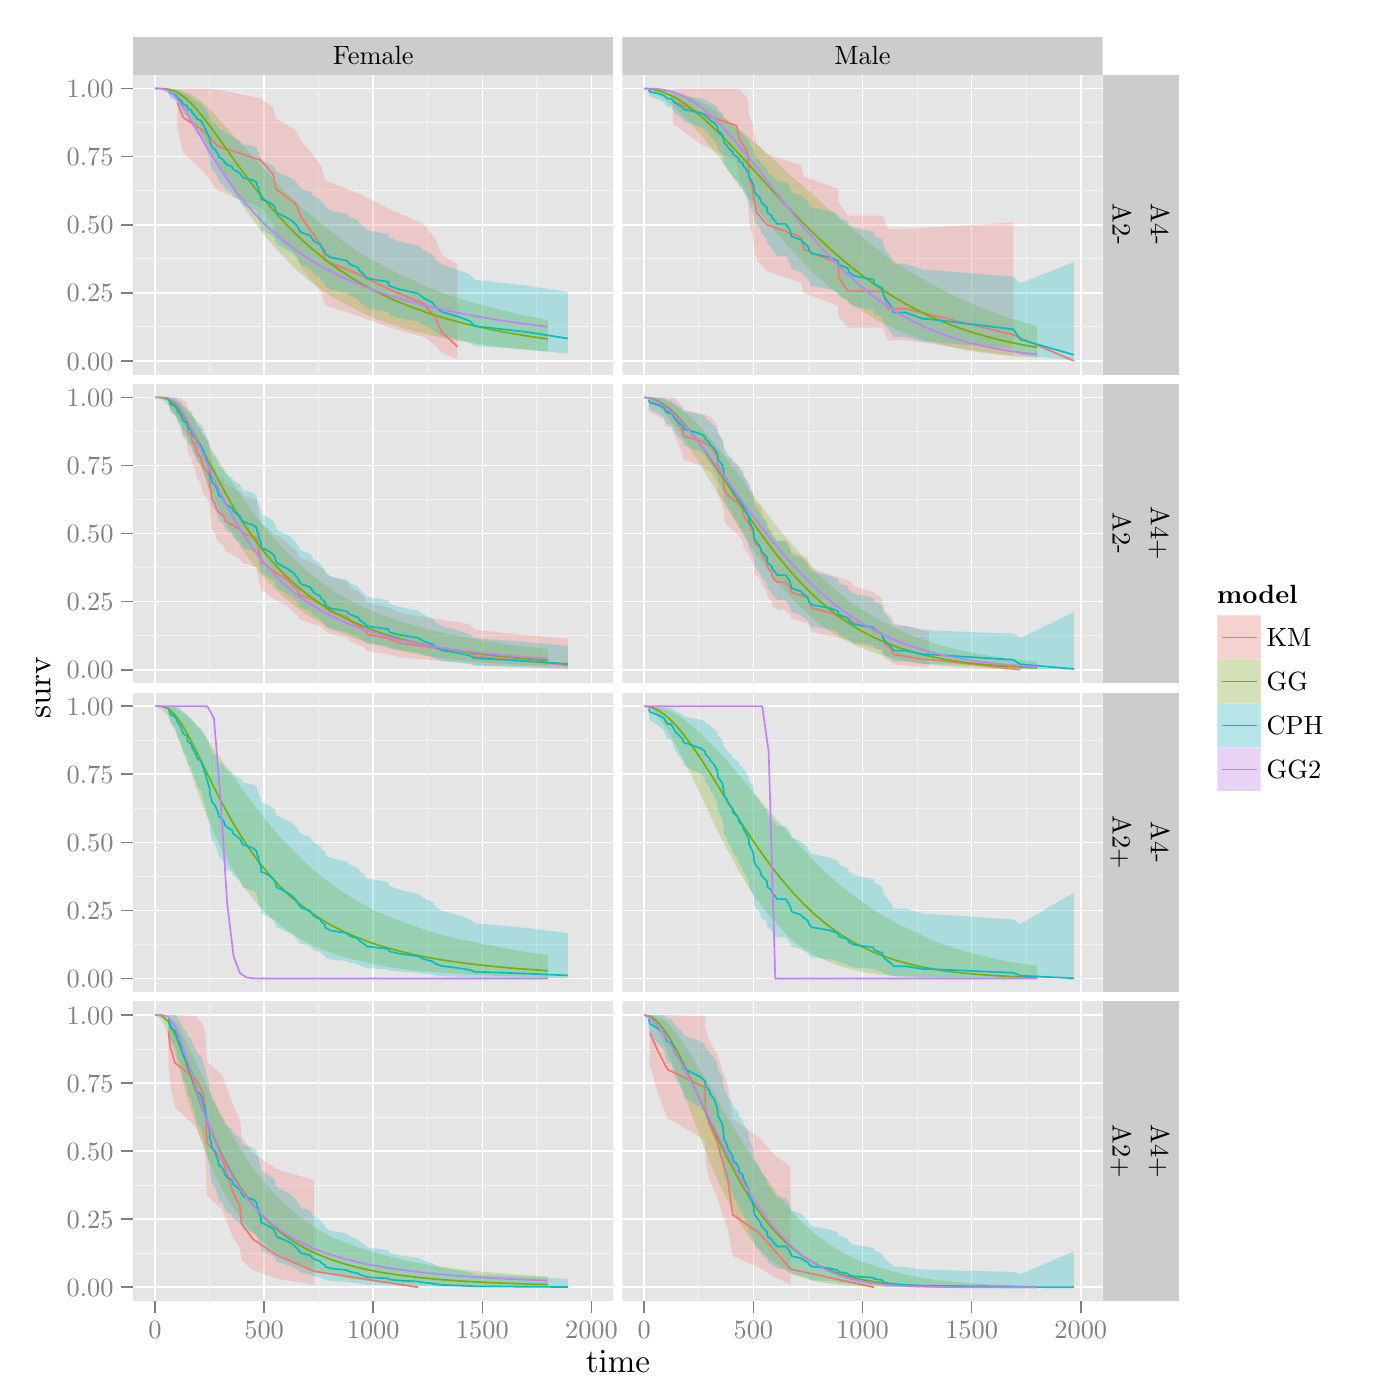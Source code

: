 % Created by tikzDevice version 0.7.0 on 2015-01-16 16:15:56
% !TEX encoding = UTF-8 Unicode
\documentclass[11pt]{memoir}
\nonstopmode

\usepackage{tikz}

\usepackage[active,tightpage,psfixbb]{preview}

\PreviewEnvironment{pgfpicture}

\setlength\PreviewBorder{0pt}

\usepackage{amsmath}
\newcommand{\SweaveOpts}[1]{}  % do not interfere with LaTeX
\newcommand{\SweaveInput}[1]{} % because they are not real TeX commands
\newcommand{\Sexpr}[1]{}       % will only be parsed by R


\usepackage{geometry}
\usepackage{amsmath}
\usepackage{lscape}
\geometry{verbose,tmargin=2.5cm,bmargin=2.5cm,lmargin=2.5cm,rmargin=2.5cm}


\begin{document}

\begin{tikzpicture}[x=1pt,y=1pt]
\definecolor[named]{fillColor}{rgb}{1.00,1.00,1.00}
\path[use as bounding box,fill=fillColor,fill opacity=0.00] (0,0) rectangle (505.89,505.89);
\begin{scope}
\path[clip] (  0.00,  0.00) rectangle (505.89,505.89);
\definecolor[named]{drawColor}{rgb}{1.00,1.00,1.00}
\definecolor[named]{fillColor}{rgb}{1.00,1.00,1.00}

\path[draw=drawColor,line width= 0.6pt,line join=round,line cap=round,fill=fillColor] (  0.00,  0.00) rectangle (505.89,505.89);
\end{scope}
\begin{scope}
\path[clip] ( 48.12,478.81) rectangle (221.61,492.64);
\definecolor[named]{fillColor}{rgb}{0.80,0.80,0.80}

\path[fill=fillColor] ( 48.12,478.81) rectangle (221.61,492.64);
\definecolor[named]{drawColor}{rgb}{0.00,0.00,0.00}

\node[text=drawColor,anchor=base,inner sep=0pt, outer sep=0pt, scale=  0.87] at (134.87,482.43) {Female};
\end{scope}
\begin{scope}
\path[clip] (224.93,478.81) rectangle (398.42,492.64);
\definecolor[named]{fillColor}{rgb}{0.80,0.80,0.80}

\path[fill=fillColor] (224.93,478.81) rectangle (398.42,492.64);
\definecolor[named]{drawColor}{rgb}{0.00,0.00,0.00}

\node[text=drawColor,anchor=base,inner sep=0pt, outer sep=0pt, scale=  0.87] at (311.67,482.43) {Male};
\end{scope}
\begin{scope}
\path[clip] ( 48.12,370.54) rectangle (221.61,478.81);
\definecolor[named]{fillColor}{rgb}{0.90,0.90,0.90}

\path[fill=fillColor] ( 48.12,370.54) rectangle (221.61,478.81);
\definecolor[named]{drawColor}{rgb}{0.95,0.95,0.95}

\path[draw=drawColor,line width= 0.3pt,line join=round] ( 48.12,387.76) --
	(221.61,387.76);

\path[draw=drawColor,line width= 0.3pt,line join=round] ( 48.12,412.37) --
	(221.61,412.37);

\path[draw=drawColor,line width= 0.3pt,line join=round] ( 48.12,436.98) --
	(221.61,436.98);

\path[draw=drawColor,line width= 0.3pt,line join=round] ( 48.12,461.58) --
	(221.61,461.58);

\path[draw=drawColor,line width= 0.3pt,line join=round] ( 75.72,370.54) --
	( 75.72,478.81);

\path[draw=drawColor,line width= 0.3pt,line join=round] (115.15,370.54) --
	(115.15,478.81);

\path[draw=drawColor,line width= 0.3pt,line join=round] (154.58,370.54) --
	(154.58,478.81);

\path[draw=drawColor,line width= 0.3pt,line join=round] (194.01,370.54) --
	(194.01,478.81);
\definecolor[named]{drawColor}{rgb}{1.00,1.00,1.00}

\path[draw=drawColor,line width= 0.6pt,line join=round] ( 48.12,375.46) --
	(221.61,375.46);

\path[draw=drawColor,line width= 0.6pt,line join=round] ( 48.12,400.07) --
	(221.61,400.07);

\path[draw=drawColor,line width= 0.6pt,line join=round] ( 48.12,424.67) --
	(221.61,424.67);

\path[draw=drawColor,line width= 0.6pt,line join=round] ( 48.12,449.28) --
	(221.61,449.28);

\path[draw=drawColor,line width= 0.6pt,line join=round] ( 48.12,473.89) --
	(221.61,473.89);

\path[draw=drawColor,line width= 0.6pt,line join=round] ( 56.01,370.54) --
	( 56.01,478.81);

\path[draw=drawColor,line width= 0.6pt,line join=round] ( 95.44,370.54) --
	( 95.44,478.81);

\path[draw=drawColor,line width= 0.6pt,line join=round] (134.87,370.54) --
	(134.87,478.81);

\path[draw=drawColor,line width= 0.6pt,line join=round] (174.30,370.54) --
	(174.30,478.81);

\path[draw=drawColor,line width= 0.6pt,line join=round] (213.73,370.54) --
	(213.73,478.81);
\definecolor[named]{fillColor}{rgb}{0.97,0.46,0.43}

\path[fill=fillColor,fill opacity=0.25] ( 64.13,459.33) --
	( 66.10,450.94) --
	( 73.83,443.68) --
	( 78.56,437.07) --
	( 94.26,430.90) --
	( 98.75,425.08) --
	( 99.62,419.56) --
	(106.72,414.30) --
	(108.92,409.28) --
	(112.71,404.49) --
	(116.18,399.92) --
	(117.44,395.59) --
	(130.06,391.50) --
	(140.55,387.67) --
	(153.08,384.14) --
	(157.42,380.96) --
	(159.63,378.25) --
	(165.31,376.23) --
	(165.31,410.36) --
	(159.63,413.90) --
	(157.42,419.36) --
	(153.08,424.96) --
	(140.55,430.43) --
	(130.06,435.71) --
	(117.44,440.79) --
	(116.18,445.68) --
	(112.71,450.35) --
	(108.92,454.82) --
	(106.72,459.08) --
	( 99.62,463.10) --
	( 98.75,466.87) --
	( 94.26,470.34) --
	( 78.56,473.48) --
	( 73.83,473.89) --
	( 66.10,473.89) --
	( 64.13,473.89) --
	cycle;
\definecolor[named]{fillColor}{rgb}{0.49,0.68,0.00}

\path[fill=fillColor,fill opacity=0.25] ( 56.01,473.89) --
	( 58.37,473.89) --
	( 60.74,473.88) --
	( 63.11,473.76) --
	( 65.47,473.32) --
	( 67.84,472.47) --
	( 70.20,471.13) --
	( 72.57,469.37) --
	( 74.93,467.23) --
	( 77.30,464.93) --
	( 79.67,462.15) --
	( 82.03,459.50) --
	( 84.40,456.80) --
	( 86.76,454.25) --
	( 89.13,451.79) --
	( 91.50,449.07) --
	( 93.86,446.49) --
	( 96.23,444.05) --
	( 98.59,441.36) --
	(100.96,438.87) --
	(103.32,436.50) --
	(105.69,434.13) --
	(108.06,431.80) --
	(110.42,429.58) --
	(112.79,427.73) --
	(115.15,425.86) --
	(117.52,423.89) --
	(119.88,422.04) --
	(122.25,420.16) --
	(124.62,418.37) --
	(126.98,416.64) --
	(129.35,415.07) --
	(131.71,413.62) --
	(134.08,412.23) --
	(136.44,410.90) --
	(138.81,409.63) --
	(141.18,408.41) --
	(143.54,407.22) --
	(145.91,406.11) --
	(148.27,405.04) --
	(150.64,403.99) --
	(153.01,402.93) --
	(155.37,401.93) --
	(157.74,400.83) --
	(160.10,399.90) --
	(162.47,399.14) --
	(164.83,398.36) --
	(167.20,397.70) --
	(169.57,397.03) --
	(171.93,396.36) --
	(174.30,395.67) --
	(176.66,395.08) --
	(179.03,394.41) --
	(181.39,393.77) --
	(183.76,393.21) --
	(186.13,392.66) --
	(188.49,392.15) --
	(190.86,391.65) --
	(193.22,391.16) --
	(195.59,390.68) --
	(197.96,390.28) --
	(197.96,378.97) --
	(195.59,379.15) --
	(193.22,379.34) --
	(190.86,379.53) --
	(188.49,379.79) --
	(186.13,380.03) --
	(183.76,380.27) --
	(181.39,380.53) --
	(179.03,380.81) --
	(176.66,381.10) --
	(174.30,381.41) --
	(171.93,381.74) --
	(169.57,382.11) --
	(167.20,382.49) --
	(164.83,382.91) --
	(162.47,383.38) --
	(160.10,383.87) --
	(157.74,384.32) --
	(155.37,384.82) --
	(153.01,385.34) --
	(150.64,385.94) --
	(148.27,386.56) --
	(145.91,387.26) --
	(143.54,387.96) --
	(141.18,388.72) --
	(138.81,389.63) --
	(136.44,390.43) --
	(134.08,391.43) --
	(131.71,392.52) --
	(129.35,393.68) --
	(126.98,394.94) --
	(124.62,396.15) --
	(122.25,397.37) --
	(119.88,398.69) --
	(117.52,400.16) --
	(115.15,401.85) --
	(112.79,403.65) --
	(110.42,405.55) --
	(108.06,407.60) --
	(105.69,409.66) --
	(103.32,412.20) --
	(100.96,414.71) --
	( 98.59,417.24) --
	( 96.23,420.04) --
	( 93.86,423.05) --
	( 91.50,426.23) --
	( 89.13,429.67) --
	( 86.76,433.29) --
	( 84.40,436.94) --
	( 82.03,440.88) --
	( 79.67,445.12) --
	( 77.30,449.30) --
	( 74.93,453.61) --
	( 72.57,457.80) --
	( 70.20,461.44) --
	( 67.84,464.98) --
	( 65.47,467.92) --
	( 63.11,470.37) --
	( 60.74,472.24) --
	( 58.37,473.47) --
	( 56.01,473.89) --
	cycle;
\definecolor[named]{fillColor}{rgb}{0.00,0.75,0.77}

\path[fill=fillColor,fill opacity=0.25] ( 60.82,473.89) --
	( 61.37,473.89) --
	( 61.53,473.89) --
	( 63.26,473.89) --
	( 63.89,473.71) --
	( 64.13,473.43) --
	( 65.00,473.13) --
	( 65.87,472.50) --
	( 66.10,472.17) --
	( 67.60,471.82) --
	( 67.84,471.12) --
	( 69.26,470.76) --
	( 69.34,470.39) --
	( 70.91,469.25) --
	( 71.07,468.86) --
	( 72.41,468.47) --
	( 72.96,468.06) --
	( 73.20,467.66) --
	( 73.67,467.24) --
	( 73.83,466.82) --
	( 74.30,466.40) --
	( 74.78,465.53) --
	( 75.49,464.63) --
	( 75.72,464.17) --
	( 75.80,463.23) --
	( 76.20,462.76) --
	( 76.43,462.28) --
	( 76.67,461.80) --
	( 77.77,461.31) --
	( 78.09,460.82) --
	( 78.56,460.33) --
	( 78.88,459.83) --
	( 79.04,459.33) --
	( 80.30,458.83) --
	( 81.01,458.31) --
	( 81.16,457.78) --
	( 82.19,457.25) --
	( 84.00,456.70) --
	( 84.08,456.15) --
	( 86.76,454.99) --
	( 87.24,454.39) --
	( 87.87,453.75) --
	( 91.42,453.11) --
	( 92.76,452.45) --
	( 92.84,451.77) --
	( 93.39,451.09) --
	( 93.47,450.39) --
	( 93.78,449.68) --
	( 94.26,448.97) --
	( 94.33,448.25) --
	( 94.49,447.52) --
	( 95.28,447.52) --
	( 97.17,446.76) --
	( 98.75,445.99) --
	( 99.38,445.22) --
	( 99.62,444.44) --
	(100.09,443.66) --
	(102.30,442.84) --
	(104.19,442.01) --
	(105.77,441.16) --
	(106.72,440.30) --
	(107.58,439.44) --
	(108.06,438.57) --
	(108.92,437.67) --
	(112.08,436.77) --
	(112.71,435.83) --
	(113.50,434.90) --
	(115.71,433.90) --
	(116.18,432.87) --
	(117.44,431.83) --
	(117.60,430.78) --
	(119.41,429.72) --
	(125.33,428.61) --
	(126.43,427.45) --
	(129.35,426.28) --
	(130.06,425.06) --
	(131.63,423.85) --
	(132.66,422.61) --
	(140.31,421.31) --
	(140.55,419.96) --
	(144.57,418.59) --
	(151.11,417.13) --
	(153.08,415.46) --
	(156.24,413.78) --
	(157.42,412.01) --
	(159.63,410.24) --
	(165.31,408.48) --
	(169.80,406.73) --
	(171.46,404.84) --
	(189.91,402.72) --
	(205.21,400.38) --
	(205.21,378.10) --
	(189.91,379.52) --
	(171.46,380.88) --
	(169.80,382.10) --
	(165.31,383.30) --
	(159.63,384.50) --
	(157.42,385.74) --
	(156.24,387.06) --
	(153.08,388.37) --
	(151.11,389.73) --
	(144.57,390.93) --
	(140.55,392.11) --
	(140.31,393.26) --
	(132.66,394.40) --
	(131.63,395.53) --
	(130.06,396.67) --
	(129.35,397.82) --
	(126.43,398.97) --
	(125.33,400.13) --
	(119.41,401.28) --
	(117.60,402.40) --
	(117.44,403.53) --
	(116.18,404.65) --
	(115.71,405.77) --
	(113.50,406.88) --
	(112.71,407.93) --
	(112.08,409.00) --
	(108.92,410.04) --
	(108.06,411.09) --
	(107.58,412.13) --
	(106.72,413.17) --
	(105.77,414.22) --
	(104.19,415.26) --
	(102.30,416.31) --
	(100.09,417.35) --
	( 99.62,418.37) --
	( 99.38,419.39) --
	( 98.75,420.41) --
	( 97.17,421.44) --
	( 95.28,422.46) --
	( 94.49,422.46) --
	( 94.33,423.45) --
	( 94.26,424.45) --
	( 93.78,425.45) --
	( 93.47,426.45) --
	( 93.39,427.44) --
	( 92.84,428.44) --
	( 92.76,429.42) --
	( 91.42,430.41) --
	( 87.87,431.37) --
	( 87.24,432.34) --
	( 86.76,433.27) --
	( 84.08,435.07) --
	( 84.00,435.95) --
	( 82.19,436.83) --
	( 81.16,437.68) --
	( 81.01,438.54) --
	( 80.30,439.40) --
	( 79.04,440.23) --
	( 78.88,441.07) --
	( 78.56,441.90) --
	( 78.09,442.73) --
	( 77.77,443.56) --
	( 76.67,444.39) --
	( 76.43,445.23) --
	( 76.20,446.06) --
	( 75.80,446.89) --
	( 75.72,448.56) --
	( 75.49,449.39) --
	( 74.78,451.04) --
	( 74.30,452.67) --
	( 73.83,453.47) --
	( 73.67,454.28) --
	( 73.20,455.07) --
	( 72.96,455.87) --
	( 72.41,456.66) --
	( 71.07,457.45) --
	( 70.91,458.24) --
	( 69.34,460.59) --
	( 69.26,461.38) --
	( 67.84,462.16) --
	( 67.60,463.73) --
	( 66.10,464.53) --
	( 65.87,465.33) --
	( 65.00,466.96) --
	( 64.13,467.79) --
	( 63.89,468.64) --
	( 63.26,469.51) --
	( 61.53,470.39) --
	( 61.37,471.30) --
	( 60.82,472.29) --
	cycle;
\definecolor[named]{drawColor}{rgb}{0.97,0.46,0.43}

\path[draw=drawColor,line width= 0.6pt,line join=round] ( 64.13,468.71) --
	( 66.10,463.53) --
	( 73.83,458.35) --
	( 78.56,453.17) --
	( 94.26,447.99) --
	( 98.75,442.81) --
	( 99.62,437.63) --
	(106.72,432.44) --
	(108.92,427.26) --
	(112.71,422.08) --
	(116.18,416.90) --
	(117.44,411.72) --
	(130.06,406.54) --
	(140.55,401.36) --
	(153.08,396.18) --
	(157.42,391.00) --
	(159.63,385.82) --
	(165.31,380.64);
\definecolor[named]{drawColor}{rgb}{0.49,0.68,0.00}

\path[draw=drawColor,line width= 0.6pt,line join=round] ( 56.01,473.89) --
	( 58.37,473.87) --
	( 60.74,473.65) --
	( 63.11,472.94) --
	( 65.47,471.61) --
	( 67.84,469.71) --
	( 70.20,467.33) --
	( 72.57,464.57) --
	( 74.93,461.54) --
	( 77.30,458.35) --
	( 79.67,455.05) --
	( 82.03,451.72) --
	( 84.40,448.40) --
	( 86.76,445.12) --
	( 89.13,441.92) --
	( 91.50,438.81) --
	( 93.86,435.80) --
	( 96.23,432.90) --
	( 98.59,430.12) --
	(100.96,427.47) --
	(103.32,424.93) --
	(105.69,422.51) --
	(108.06,420.21) --
	(110.42,418.02) --
	(112.79,415.95) --
	(115.15,413.97) --
	(117.52,412.11) --
	(119.88,410.33) --
	(122.25,408.65) --
	(124.62,407.06) --
	(126.98,405.55) --
	(129.35,404.12) --
	(131.71,402.77) --
	(134.08,401.49) --
	(136.44,400.27) --
	(138.81,399.12) --
	(141.18,398.03) --
	(143.54,396.99) --
	(145.91,396.01) --
	(148.27,395.08) --
	(150.64,394.20) --
	(153.01,393.36) --
	(155.37,392.57) --
	(157.74,391.81) --
	(160.10,391.10) --
	(162.47,390.41) --
	(164.83,389.77) --
	(167.20,389.15) --
	(169.57,388.57) --
	(171.93,388.01) --
	(174.30,387.48) --
	(176.66,386.98) --
	(179.03,386.50) --
	(181.39,386.04) --
	(183.76,385.61) --
	(186.13,385.20) --
	(188.49,384.80) --
	(190.86,384.42) --
	(193.22,384.07) --
	(195.59,383.72) --
	(197.96,383.40);
\definecolor[named]{drawColor}{rgb}{0.00,0.75,0.77}

\path[draw=drawColor,line width= 0.6pt,line join=round] ( 60.82,473.35) --
	( 61.37,472.81) --
	( 61.53,472.27) --
	( 63.26,471.71) --
	( 63.89,471.14) --
	( 64.13,470.57) --
	( 65.00,470.00) --
	( 65.87,468.85) --
	( 66.10,468.27) --
	( 67.60,467.69) --
	( 67.84,466.53) --
	( 69.26,465.95) --
	( 69.34,465.36) --
	( 70.91,463.57) --
	( 71.07,462.97) --
	( 72.41,462.36) --
	( 72.96,461.75) --
	( 73.20,461.13) --
	( 73.67,460.51) --
	( 73.83,459.88) --
	( 74.30,459.25) --
	( 74.78,457.97) --
	( 75.49,456.65) --
	( 75.72,455.99) --
	( 75.80,454.64) --
	( 76.20,453.97) --
	( 76.43,453.29) --
	( 76.67,452.61) --
	( 77.77,451.93) --
	( 78.09,451.24) --
	( 78.56,450.55) --
	( 78.88,449.86) --
	( 79.04,449.17) --
	( 80.30,448.47) --
	( 81.01,447.75) --
	( 81.16,447.03) --
	( 82.19,446.30) --
	( 84.00,445.56) --
	( 84.08,444.82) --
	( 86.76,443.27) --
	( 87.24,442.46) --
	( 87.87,441.62) --
	( 91.42,440.78) --
	( 92.76,439.91) --
	( 92.84,439.04) --
	( 93.39,438.16) --
	( 93.47,437.27) --
	( 93.78,436.37) --
	( 94.26,435.47) --
	( 94.33,434.56) --
	( 94.49,433.66) --
	( 95.28,433.66) --
	( 97.17,432.72) --
	( 98.75,431.77) --
	( 99.38,430.82) --
	( 99.62,429.87) --
	(100.09,428.91) --
	(102.30,427.92) --
	(104.19,426.92) --
	(105.77,425.92) --
	(106.72,424.91) --
	(107.58,423.90) --
	(108.06,422.88) --
	(108.92,421.84) --
	(112.08,420.80) --
	(112.71,419.74) --
	(113.50,418.67) --
	(115.71,417.55) --
	(116.18,416.39) --
	(117.44,415.24) --
	(117.60,414.07) --
	(119.41,412.89) --
	(125.33,411.67) --
	(126.43,410.42) --
	(129.35,409.17) --
	(130.06,407.90) --
	(131.63,406.62) --
	(132.66,405.34) --
	(140.31,404.03) --
	(140.55,402.67) --
	(144.57,401.29) --
	(151.11,399.85) --
	(153.08,398.19) --
	(156.24,396.54) --
	(157.42,394.85) --
	(159.63,393.19) --
	(165.31,391.55) --
	(169.80,389.87) --
	(171.46,388.08) --
	(189.91,385.98) --
	(205.21,383.57);
\definecolor[named]{drawColor}{rgb}{0.78,0.49,1.00}

\path[draw=drawColor,line width= 0.6pt,line join=round] ( 56.01,473.89) --
	( 58.37,473.86) --
	( 60.74,473.22) --
	( 63.11,471.28) --
	( 65.47,468.24) --
	( 67.84,464.52) --
	( 70.20,460.50) --
	( 72.57,456.39) --
	( 74.93,452.34) --
	( 77.30,448.44) --
	( 79.67,444.73) --
	( 82.03,441.22) --
	( 84.40,437.93) --
	( 86.76,434.85) --
	( 89.13,431.96) --
	( 91.50,429.27) --
	( 93.86,426.75) --
	( 96.23,424.40) --
	( 98.59,422.20) --
	(100.96,420.14) --
	(103.32,418.22) --
	(105.69,416.41) --
	(108.06,414.72) --
	(110.42,413.13) --
	(112.79,411.64) --
	(115.15,410.23) --
	(117.52,408.90) --
	(119.88,407.65) --
	(122.25,406.47) --
	(124.62,405.35) --
	(126.98,404.30) --
	(129.35,403.30) --
	(131.71,402.35) --
	(134.08,401.45) --
	(136.44,400.60) --
	(138.81,399.78) --
	(141.18,399.01) --
	(143.54,398.27) --
	(145.91,397.57) --
	(148.27,396.90) --
	(150.64,396.27) --
	(153.01,395.66) --
	(155.37,395.07) --
	(157.74,394.51) --
	(160.10,393.98) --
	(162.47,393.47) --
	(164.83,392.98) --
	(167.20,392.51) --
	(169.57,392.06) --
	(171.93,391.63) --
	(174.30,391.21) --
	(176.66,390.81) --
	(179.03,390.42) --
	(181.39,390.05) --
	(183.76,389.70) --
	(186.13,389.36) --
	(188.49,389.02) --
	(190.86,388.71) --
	(193.22,388.40) --
	(195.59,388.10) --
	(197.96,387.81);
\end{scope}
\begin{scope}
\path[clip] ( 48.12,258.96) rectangle (221.61,367.23);
\definecolor[named]{fillColor}{rgb}{0.90,0.90,0.90}

\path[fill=fillColor] ( 48.12,258.96) rectangle (221.61,367.23);
\definecolor[named]{drawColor}{rgb}{0.95,0.95,0.95}

\path[draw=drawColor,line width= 0.3pt,line join=round] ( 48.12,276.18) --
	(221.61,276.18);

\path[draw=drawColor,line width= 0.3pt,line join=round] ( 48.12,300.79) --
	(221.61,300.79);

\path[draw=drawColor,line width= 0.3pt,line join=round] ( 48.12,325.40) --
	(221.61,325.40);

\path[draw=drawColor,line width= 0.3pt,line join=round] ( 48.12,350.00) --
	(221.61,350.00);

\path[draw=drawColor,line width= 0.3pt,line join=round] ( 75.72,258.96) --
	( 75.72,367.23);

\path[draw=drawColor,line width= 0.3pt,line join=round] (115.15,258.96) --
	(115.15,367.23);

\path[draw=drawColor,line width= 0.3pt,line join=round] (154.58,258.96) --
	(154.58,367.23);

\path[draw=drawColor,line width= 0.3pt,line join=round] (194.01,258.96) --
	(194.01,367.23);
\definecolor[named]{drawColor}{rgb}{1.00,1.00,1.00}

\path[draw=drawColor,line width= 0.6pt,line join=round] ( 48.12,263.88) --
	(221.61,263.88);

\path[draw=drawColor,line width= 0.6pt,line join=round] ( 48.12,288.49) --
	(221.61,288.49);

\path[draw=drawColor,line width= 0.6pt,line join=round] ( 48.12,313.09) --
	(221.61,313.09);

\path[draw=drawColor,line width= 0.6pt,line join=round] ( 48.12,337.70) --
	(221.61,337.70);

\path[draw=drawColor,line width= 0.6pt,line join=round] ( 48.12,362.31) --
	(221.61,362.31);

\path[draw=drawColor,line width= 0.6pt,line join=round] ( 56.01,258.96) --
	( 56.01,367.23);

\path[draw=drawColor,line width= 0.6pt,line join=round] ( 95.44,258.96) --
	( 95.44,367.23);

\path[draw=drawColor,line width= 0.6pt,line join=round] (134.87,258.96) --
	(134.87,367.23);

\path[draw=drawColor,line width= 0.6pt,line join=round] (174.30,258.96) --
	(174.30,367.23);

\path[draw=drawColor,line width= 0.6pt,line join=round] (213.73,258.96) --
	(213.73,367.23);
\definecolor[named]{fillColor}{rgb}{0.97,0.46,0.43}

\path[fill=fillColor,fill opacity=0.25] ( 61.37,357.82) --
	( 63.89,355.13) --
	( 65.00,352.73) --
	( 65.87,348.37) --
	( 67.60,346.32) --
	( 67.84,342.39) --
	( 69.26,340.48) --
	( 69.34,338.62) --
	( 70.91,334.97) --
	( 71.07,333.19) --
	( 72.41,331.43) --
	( 72.96,329.68) --
	( 73.20,327.96) --
	( 75.49,324.57) --
	( 75.72,322.90) --
	( 75.80,319.60) --
	( 76.20,317.98) --
	( 76.43,316.36) --
	( 76.67,314.76) --
	( 77.77,313.18) --
	( 78.09,311.60) --
	( 79.04,310.04) --
	( 81.01,308.49) --
	( 81.16,306.95) --
	( 84.00,305.42) --
	( 86.76,303.90) --
	( 87.87,302.40) --
	( 92.76,300.91) --
	( 92.84,299.43) --
	( 93.39,297.96) --
	( 93.47,296.50) --
	( 93.78,295.05) --
	( 94.33,293.62) --
	( 94.49,292.19) --
	( 95.28,292.19) --
	( 97.17,290.71) --
	( 99.38,289.25) --
	(102.30,287.79) --
	(104.19,286.36) --
	(105.77,284.94) --
	(107.58,283.53) --
	(108.06,282.15) --
	(112.08,280.78) --
	(115.71,279.43) --
	(117.60,278.09) --
	(119.41,276.78) --
	(125.33,275.50) --
	(126.43,274.23) --
	(129.35,273.00) --
	(131.63,271.79) --
	(132.66,270.62) --
	(140.31,269.48) --
	(144.57,268.39) --
	(156.24,267.35) --
	(169.80,266.37) --
	(171.46,265.48) --
	(189.91,264.70) --
	(205.21,264.11) --
	(205.21,275.06) --
	(189.91,276.39) --
	(171.46,278.34) --
	(169.80,280.37) --
	(156.24,282.39) --
	(144.57,284.38) --
	(140.31,286.34) --
	(132.66,288.26) --
	(131.63,290.16) --
	(129.35,292.03) --
	(126.43,293.87) --
	(125.33,295.69) --
	(119.41,297.49) --
	(117.60,299.27) --
	(115.71,301.02) --
	(112.08,302.76) --
	(108.06,304.49) --
	(107.58,306.19) --
	(105.77,307.88) --
	(104.19,309.55) --
	(102.30,311.21) --
	( 99.38,312.85) --
	( 97.17,314.48) --
	( 95.28,316.09) --
	( 94.49,316.09) --
	( 94.33,317.65) --
	( 93.78,319.20) --
	( 93.47,320.73) --
	( 93.39,322.25) --
	( 92.84,323.77) --
	( 92.76,325.27) --
	( 87.87,326.76) --
	( 86.76,328.23) --
	( 84.00,329.70) --
	( 81.16,331.15) --
	( 81.01,332.60) --
	( 79.04,334.03) --
	( 78.09,335.45) --
	( 77.77,336.86) --
	( 76.67,338.25) --
	( 76.43,339.63) --
	( 76.20,341.00) --
	( 75.80,342.36) --
	( 75.72,345.03) --
	( 75.49,346.34) --
	( 73.20,348.92) --
	( 72.96,350.18) --
	( 72.41,351.42) --
	( 71.07,352.64) --
	( 70.91,353.84) --
	( 69.34,356.16) --
	( 69.26,357.28) --
	( 67.84,358.36) --
	( 67.60,360.39) --
	( 65.87,361.32) --
	( 65.00,362.31) --
	( 63.89,362.31) --
	( 61.37,362.31) --
	cycle;
\definecolor[named]{fillColor}{rgb}{0.49,0.68,0.00}

\path[fill=fillColor,fill opacity=0.25] ( 56.01,362.31) --
	( 58.37,362.31) --
	( 60.74,362.22) --
	( 63.11,361.50) --
	( 65.47,359.66) --
	( 67.84,357.12) --
	( 70.20,353.97) --
	( 72.57,350.13) --
	( 74.93,346.27) --
	( 77.30,342.23) --
	( 79.67,338.52) --
	( 82.03,334.57) --
	( 84.40,330.80) --
	( 86.76,327.27) --
	( 89.13,323.89) --
	( 91.50,320.68) --
	( 93.86,317.61) --
	( 96.23,314.69) --
	( 98.59,311.77) --
	(100.96,309.18) --
	(103.32,306.71) --
	(105.69,304.52) --
	(108.06,302.22) --
	(110.42,300.05) --
	(112.79,298.06) --
	(115.15,296.32) --
	(117.52,294.53) --
	(119.88,292.83) --
	(122.25,291.22) --
	(124.62,289.97) --
	(126.98,288.72) --
	(129.35,287.50) --
	(131.71,286.40) --
	(134.08,285.32) --
	(136.44,284.27) --
	(138.81,283.45) --
	(141.18,282.60) --
	(143.54,281.74) --
	(145.91,281.01) --
	(148.27,280.27) --
	(150.64,279.61) --
	(153.01,278.96) --
	(155.37,278.31) --
	(157.74,277.73) --
	(160.10,277.20) --
	(162.47,276.66) --
	(164.83,276.16) --
	(167.20,275.69) --
	(169.57,275.28) --
	(171.93,274.84) --
	(174.30,274.49) --
	(176.66,274.09) --
	(179.03,273.73) --
	(181.39,273.31) --
	(183.76,272.96) --
	(186.13,272.65) --
	(188.49,272.38) --
	(190.86,272.13) --
	(193.22,271.85) --
	(195.59,271.58) --
	(197.96,271.30) --
	(197.96,265.18) --
	(195.59,265.27) --
	(193.22,265.39) --
	(190.86,265.53) --
	(188.49,265.64) --
	(186.13,265.76) --
	(183.76,265.90) --
	(181.39,266.04) --
	(179.03,266.22) --
	(176.66,266.38) --
	(174.30,266.57) --
	(171.93,266.78) --
	(169.57,267.01) --
	(167.20,267.24) --
	(164.83,267.48) --
	(162.47,267.76) --
	(160.10,268.04) --
	(157.74,268.35) --
	(155.37,268.69) --
	(153.01,269.08) --
	(150.64,269.50) --
	(148.27,269.96) --
	(145.91,270.51) --
	(143.54,271.03) --
	(141.18,271.57) --
	(138.81,272.15) --
	(136.44,272.72) --
	(134.08,273.40) --
	(131.71,274.18) --
	(129.35,274.91) --
	(126.98,275.74) --
	(124.62,276.61) --
	(122.25,277.53) --
	(119.88,278.64) --
	(117.52,279.83) --
	(115.15,281.12) --
	(112.79,282.66) --
	(110.42,284.08) --
	(108.06,285.76) --
	(105.69,287.59) --
	(103.32,289.43) --
	(100.96,291.56) --
	( 98.59,293.88) --
	( 96.23,296.50) --
	( 93.86,299.05) --
	( 91.50,301.94) --
	( 89.13,305.18) --
	( 86.76,308.54) --
	( 84.40,312.37) --
	( 82.03,316.47) --
	( 79.67,321.10) --
	( 77.30,326.24) --
	( 74.93,331.50) --
	( 72.57,337.26) --
	( 70.20,342.50) --
	( 67.84,347.78) --
	( 65.47,352.50) --
	( 63.11,356.33) --
	( 60.74,359.57) --
	( 58.37,361.57) --
	( 56.01,362.31) --
	cycle;
\definecolor[named]{fillColor}{rgb}{0.00,0.75,0.77}

\path[fill=fillColor,fill opacity=0.25] ( 60.82,362.31) --
	( 61.37,362.31) --
	( 61.53,362.31) --
	( 63.26,362.28) --
	( 63.89,361.84) --
	( 64.13,361.35) --
	( 65.00,360.83) --
	( 65.87,359.72) --
	( 66.10,359.13) --
	( 67.60,358.54) --
	( 67.84,357.31) --
	( 69.26,356.68) --
	( 69.34,356.03) --
	( 70.91,354.05) --
	( 71.07,353.38) --
	( 72.41,352.69) --
	( 72.96,352.00) --
	( 73.20,351.30) --
	( 73.67,350.59) --
	( 73.83,349.87) --
	( 74.30,349.15) --
	( 74.78,347.67) --
	( 75.49,346.15) --
	( 75.72,345.38) --
	( 75.80,343.83) --
	( 76.20,343.04) --
	( 76.43,342.26) --
	( 76.67,341.47) --
	( 77.77,340.68) --
	( 78.09,339.88) --
	( 78.56,339.08) --
	( 78.88,338.29) --
	( 79.04,337.48) --
	( 80.30,336.67) --
	( 81.01,335.84) --
	( 81.16,335.01) --
	( 82.19,334.17) --
	( 84.00,333.31) --
	( 84.08,332.45) --
	( 86.76,330.67) --
	( 87.24,329.74) --
	( 87.87,328.78) --
	( 91.42,327.81) --
	( 92.76,326.82) --
	( 92.84,325.82) --
	( 93.39,324.81) --
	( 93.47,323.80) --
	( 93.78,322.78) --
	( 94.26,321.76) --
	( 94.33,320.74) --
	( 94.49,319.72) --
	( 95.28,319.72) --
	( 97.17,318.67) --
	( 98.75,317.63) --
	( 99.38,316.58) --
	( 99.62,315.53) --
	(100.09,314.48) --
	(102.30,313.39) --
	(104.19,312.31) --
	(105.77,311.22) --
	(106.72,310.13) --
	(107.58,309.04) --
	(108.06,307.95) --
	(108.92,306.85) --
	(112.08,305.76) --
	(112.71,304.64) --
	(113.50,303.52) --
	(115.71,302.36) --
	(116.18,301.17) --
	(117.44,299.98) --
	(117.60,298.78) --
	(119.41,297.58) --
	(125.33,296.36) --
	(126.43,295.13) --
	(129.35,293.90) --
	(130.06,292.67) --
	(131.63,291.44) --
	(132.66,290.22) --
	(140.31,289.00) --
	(140.55,287.76) --
	(144.57,286.49) --
	(151.11,285.20) --
	(153.08,283.79) --
	(156.24,282.38) --
	(157.42,280.97) --
	(159.63,279.57) --
	(165.31,278.19) --
	(169.80,276.77) --
	(171.46,275.34) --
	(189.91,273.88) --
	(205.21,272.47) --
	(205.21,264.40) --
	(189.91,264.87) --
	(171.46,265.40) --
	(169.80,265.91) --
	(165.31,266.45) --
	(159.63,267.04) --
	(157.42,267.70) --
	(156.24,268.44) --
	(153.08,269.22) --
	(151.11,270.08) --
	(144.57,270.86) --
	(140.55,271.64) --
	(140.31,272.45) --
	(132.66,273.26) --
	(131.63,274.08) --
	(130.06,274.92) --
	(129.35,275.80) --
	(126.43,276.70) --
	(125.33,277.62) --
	(119.41,278.54) --
	(117.60,279.45) --
	(117.44,280.39) --
	(116.18,281.33) --
	(115.71,282.31) --
	(113.50,283.28) --
	(112.71,284.21) --
	(112.08,285.17) --
	(108.92,286.12) --
	(108.06,287.10) --
	(107.58,288.07) --
	(106.72,289.05) --
	(105.77,290.06) --
	(104.19,291.07) --
	(102.30,292.09) --
	(100.09,293.12) --
	( 99.62,294.13) --
	( 99.38,295.16) --
	( 98.75,296.19) --
	( 97.17,297.24) --
	( 95.28,298.30) --
	( 94.49,298.30) --
	( 94.33,299.33) --
	( 94.26,300.37) --
	( 93.78,301.43) --
	( 93.47,302.50) --
	( 93.39,303.56) --
	( 92.84,304.63) --
	( 92.76,305.70) --
	( 91.42,306.78) --
	( 87.87,307.84) --
	( 87.24,308.91) --
	( 86.76,309.95) --
	( 84.08,311.98) --
	( 84.00,312.97) --
	( 82.19,313.97) --
	( 81.16,314.96) --
	( 81.01,315.96) --
	( 80.30,316.95) --
	( 79.04,317.92) --
	( 78.88,318.90) --
	( 78.56,319.88) --
	( 78.09,320.88) --
	( 77.77,321.88) --
	( 76.67,322.88) --
	( 76.43,323.88) --
	( 76.20,324.90) --
	( 75.80,325.91) --
	( 75.72,327.96) --
	( 75.49,328.99) --
	( 74.78,331.05) --
	( 74.30,333.11) --
	( 73.83,334.13) --
	( 73.67,335.15) --
	( 73.20,336.18) --
	( 72.96,337.20) --
	( 72.41,338.23) --
	( 71.07,339.26) --
	( 70.91,340.29) --
	( 69.34,343.41) --
	( 69.26,344.46) --
	( 67.84,345.52) --
	( 67.60,347.66) --
	( 66.10,348.75) --
	( 65.87,349.86) --
	( 65.00,352.14) --
	( 64.13,353.31) --
	( 63.89,354.52) --
	( 63.26,355.77) --
	( 61.53,357.06) --
	( 61.37,358.39) --
	( 60.82,359.88) --
	cycle;
\definecolor[named]{drawColor}{rgb}{0.97,0.46,0.43}

\path[draw=drawColor,line width= 0.6pt,line join=round] ( 61.37,360.77) --
	( 63.89,359.23) --
	( 65.00,357.69) --
	( 65.87,354.62) --
	( 67.60,353.08) --
	( 67.84,350.00) --
	( 69.26,348.47) --
	( 69.34,346.93) --
	( 70.91,343.85) --
	( 71.07,342.31) --
	( 72.41,340.78) --
	( 72.96,339.24) --
	( 73.20,337.70) --
	( 75.49,334.62) --
	( 75.72,333.09) --
	( 75.80,330.01) --
	( 76.20,328.47) --
	( 76.43,326.93) --
	( 76.67,325.40) --
	( 77.77,323.86) --
	( 78.09,322.32) --
	( 79.04,320.78) --
	( 81.01,319.24) --
	( 81.16,317.71) --
	( 84.00,316.17) --
	( 86.76,314.63) --
	( 87.87,313.09) --
	( 92.76,311.56) --
	( 92.84,310.02) --
	( 93.39,308.48) --
	( 93.47,306.94) --
	( 93.78,305.40) --
	( 94.33,303.87) --
	( 94.49,302.33) --
	( 95.28,302.33) --
	( 97.17,300.73) --
	( 99.38,299.12) --
	(102.30,297.52) --
	(104.19,295.92) --
	(105.77,294.32) --
	(107.58,292.72) --
	(108.06,291.11) --
	(112.08,289.51) --
	(115.71,287.91) --
	(117.60,286.31) --
	(119.41,284.71) --
	(125.33,283.10) --
	(126.43,281.50) --
	(129.35,279.90) --
	(131.63,278.30) --
	(132.66,276.70) --
	(140.31,275.09) --
	(144.57,273.49) --
	(156.24,271.89) --
	(169.80,270.29) --
	(171.46,268.69) --
	(189.91,267.08) --
	(205.21,265.48);
\definecolor[named]{drawColor}{rgb}{0.49,0.68,0.00}

\path[draw=drawColor,line width= 0.6pt,line join=round] ( 56.01,362.31) --
	( 58.37,362.25) --
	( 60.74,361.58) --
	( 63.11,359.80) --
	( 65.47,356.95) --
	( 67.84,353.28) --
	( 70.20,349.09) --
	( 72.57,344.61) --
	( 74.93,340.02) --
	( 77.30,335.45) --
	( 79.67,330.99) --
	( 82.03,326.69) --
	( 84.40,322.60) --
	( 86.76,318.72) --
	( 89.13,315.08) --
	( 91.50,311.66) --
	( 93.86,308.47) --
	( 96.23,305.49) --
	( 98.59,302.72) --
	(100.96,300.14) --
	(103.32,297.75) --
	(105.69,295.53) --
	(108.06,293.46) --
	(110.42,291.55) --
	(112.79,289.77) --
	(115.15,288.12) --
	(117.52,286.59) --
	(119.88,285.17) --
	(122.25,283.84) --
	(124.62,282.61) --
	(126.98,281.47) --
	(129.35,280.41) --
	(131.71,279.41) --
	(134.08,278.49) --
	(136.44,277.63) --
	(138.81,276.83) --
	(141.18,276.08) --
	(143.54,275.38) --
	(145.91,274.72) --
	(148.27,274.11) --
	(150.64,273.54) --
	(153.01,273.01) --
	(155.37,272.51) --
	(157.74,272.04) --
	(160.10,271.60) --
	(162.47,271.18) --
	(164.83,270.80) --
	(167.20,270.43) --
	(169.57,270.09) --
	(171.93,269.77) --
	(174.30,269.47) --
	(176.66,269.18) --
	(179.03,268.92) --
	(181.39,268.66) --
	(183.76,268.43) --
	(186.13,268.20) --
	(188.49,267.99) --
	(190.86,267.79) --
	(193.22,267.60) --
	(195.59,267.42) --
	(197.96,267.26);
\definecolor[named]{drawColor}{rgb}{0.00,0.75,0.77}

\path[draw=drawColor,line width= 0.6pt,line join=round] ( 60.82,361.48) --
	( 61.37,360.65) --
	( 61.53,359.82) --
	( 63.26,358.97) --
	( 63.89,358.11) --
	( 64.13,357.24) --
	( 65.00,356.38) --
	( 65.87,354.66) --
	( 66.10,353.79) --
	( 67.60,352.93) --
	( 67.84,351.21) --
	( 69.26,350.35) --
	( 69.34,349.49) --
	( 70.91,346.89) --
	( 71.07,346.01) --
	( 72.41,345.14) --
	( 72.96,344.26) --
	( 73.20,343.38) --
	( 73.67,342.50) --
	( 73.83,341.60) --
	( 74.30,340.71) --
	( 74.78,338.90) --
	( 75.49,337.07) --
	( 75.72,336.15) --
	( 75.80,334.30) --
	( 76.20,333.38) --
	( 76.43,332.46) --
	( 76.67,331.54) --
	( 77.77,330.62) --
	( 78.09,329.70) --
	( 78.56,328.78) --
	( 78.88,327.86) --
	( 79.04,326.95) --
	( 80.30,326.03) --
	( 81.01,325.10) --
	( 81.16,324.16) --
	( 82.19,323.22) --
	( 84.00,322.26) --
	( 84.08,321.31) --
	( 86.76,319.35) --
	( 87.24,318.34) --
	( 87.87,317.29) --
	( 91.42,316.25) --
	( 92.76,315.19) --
	( 92.84,314.12) --
	( 93.39,313.05) --
	( 93.47,311.98) --
	( 93.78,310.91) --
	( 94.26,309.84) --
	( 94.33,308.78) --
	( 94.49,307.72) --
	( 95.28,307.72) --
	( 97.17,306.64) --
	( 98.75,305.55) --
	( 99.38,304.48) --
	( 99.62,303.41) --
	(100.09,302.34) --
	(102.30,301.25) --
	(104.19,300.17) --
	(105.77,299.08) --
	(106.72,298.00) --
	(107.58,296.93) --
	(108.06,295.87) --
	(108.92,294.80) --
	(112.08,293.74) --
	(112.71,292.67) --
	(113.50,291.61) --
	(115.71,290.51) --
	(116.18,289.39) --
	(117.44,288.29) --
	(117.60,287.19) --
	(119.41,286.10) --
	(125.33,285.00) --
	(126.43,283.89) --
	(129.35,282.80) --
	(130.06,281.71) --
	(131.63,280.65) --
	(132.66,279.60) --
	(140.31,278.55) --
	(140.55,277.49) --
	(144.57,276.44) --
	(151.11,275.38) --
	(153.08,274.19) --
	(156.24,273.07) --
	(157.42,271.96) --
	(159.63,270.92) --
	(165.31,269.94) --
	(169.80,268.99) --
	(171.46,268.05) --
	(189.91,267.03) --
	(205.21,265.99);
\definecolor[named]{drawColor}{rgb}{0.78,0.49,1.00}

\path[draw=drawColor,line width= 0.6pt,line join=round] ( 56.01,362.31) --
	( 58.37,362.30) --
	( 60.74,362.07) --
	( 63.11,360.74) --
	( 65.47,357.88) --
	( 67.84,353.76) --
	( 70.20,348.83) --
	( 72.57,343.52) --
	( 74.93,338.13) --
	( 77.30,332.87) --
	( 79.67,327.85) --
	( 82.03,323.14) --
	( 84.40,318.75) --
	( 86.76,314.70) --
	( 89.13,310.97) --
	( 91.50,307.55) --
	( 93.86,304.41) --
	( 96.23,301.55) --
	( 98.59,298.92) --
	(100.96,296.52) --
	(103.32,294.32) --
	(105.69,292.30) --
	(108.06,290.45) --
	(110.42,288.75) --
	(112.79,287.19) --
	(115.15,285.75) --
	(117.52,284.42) --
	(119.88,283.20) --
	(122.25,282.06) --
	(124.62,281.02) --
	(126.98,280.05) --
	(129.35,279.15) --
	(131.71,278.31) --
	(134.08,277.53) --
	(136.44,276.81) --
	(138.81,276.14) --
	(141.18,275.51) --
	(143.54,274.92) --
	(145.91,274.37) --
	(148.27,273.86) --
	(150.64,273.38) --
	(153.01,272.92) --
	(155.37,272.50) --
	(157.74,272.10) --
	(160.10,271.73) --
	(162.47,271.38) --
	(164.83,271.04) --
	(167.20,270.73) --
	(169.57,270.44) --
	(171.93,270.16) --
	(174.30,269.89) --
	(176.66,269.64) --
	(179.03,269.41) --
	(181.39,269.19) --
	(183.76,268.97) --
	(186.13,268.77) --
	(188.49,268.58) --
	(190.86,268.40) --
	(193.22,268.23) --
	(195.59,268.07) --
	(197.96,267.91);
\end{scope}
\begin{scope}
\path[clip] ( 48.12,147.38) rectangle (221.61,255.65);
\definecolor[named]{fillColor}{rgb}{0.90,0.90,0.90}

\path[fill=fillColor] ( 48.12,147.38) rectangle (221.61,255.65);
\definecolor[named]{drawColor}{rgb}{0.95,0.95,0.95}

\path[draw=drawColor,line width= 0.3pt,line join=round] ( 48.12,164.60) --
	(221.61,164.60);

\path[draw=drawColor,line width= 0.3pt,line join=round] ( 48.12,189.21) --
	(221.61,189.21);

\path[draw=drawColor,line width= 0.3pt,line join=round] ( 48.12,213.82) --
	(221.61,213.82);

\path[draw=drawColor,line width= 0.3pt,line join=round] ( 48.12,238.42) --
	(221.61,238.42);

\path[draw=drawColor,line width= 0.3pt,line join=round] ( 75.72,147.38) --
	( 75.72,255.65);

\path[draw=drawColor,line width= 0.3pt,line join=round] (115.15,147.38) --
	(115.15,255.65);

\path[draw=drawColor,line width= 0.3pt,line join=round] (154.58,147.38) --
	(154.58,255.65);

\path[draw=drawColor,line width= 0.3pt,line join=round] (194.01,147.38) --
	(194.01,255.65);
\definecolor[named]{drawColor}{rgb}{1.00,1.00,1.00}

\path[draw=drawColor,line width= 0.6pt,line join=round] ( 48.12,152.30) --
	(221.61,152.30);

\path[draw=drawColor,line width= 0.6pt,line join=round] ( 48.12,176.91) --
	(221.61,176.91);

\path[draw=drawColor,line width= 0.6pt,line join=round] ( 48.12,201.51) --
	(221.61,201.51);

\path[draw=drawColor,line width= 0.6pt,line join=round] ( 48.12,226.12) --
	(221.61,226.12);

\path[draw=drawColor,line width= 0.6pt,line join=round] ( 48.12,250.73) --
	(221.61,250.73);

\path[draw=drawColor,line width= 0.6pt,line join=round] ( 56.01,147.38) --
	( 56.01,255.65);

\path[draw=drawColor,line width= 0.6pt,line join=round] ( 95.44,147.38) --
	( 95.44,255.65);

\path[draw=drawColor,line width= 0.6pt,line join=round] (134.87,147.38) --
	(134.87,255.65);

\path[draw=drawColor,line width= 0.6pt,line join=round] (174.30,147.38) --
	(174.30,255.65);

\path[draw=drawColor,line width= 0.6pt,line join=round] (213.73,147.38) --
	(213.73,255.65);
\definecolor[named]{fillColor}{rgb}{0.49,0.68,0.00}

\path[fill=fillColor,fill opacity=0.25] ( 56.01,250.73) --
	( 58.37,250.72) --
	( 60.74,250.65) --
	( 63.11,250.15) --
	( 65.47,248.99) --
	( 67.84,247.12) --
	( 70.20,244.66) --
	( 72.57,241.79) --
	( 74.93,238.79) --
	( 77.30,235.19) --
	( 79.67,231.91) --
	( 82.03,228.42) --
	( 84.40,225.19) --
	( 86.76,221.83) --
	( 89.13,218.50) --
	( 91.50,215.40) --
	( 93.86,212.35) --
	( 96.23,209.42) --
	( 98.59,206.46) --
	(100.96,203.75) --
	(103.32,201.16) --
	(105.69,198.71) --
	(108.06,196.38) --
	(110.42,194.12) --
	(112.79,191.94) --
	(115.15,190.02) --
	(117.52,188.12) --
	(119.88,186.32) --
	(122.25,184.64) --
	(124.62,183.12) --
	(126.98,181.60) --
	(129.35,180.17) --
	(131.71,178.80) --
	(134.08,177.52) --
	(136.44,176.39) --
	(138.81,175.38) --
	(141.18,174.40) --
	(143.54,173.44) --
	(145.91,172.52) --
	(148.27,171.69) --
	(150.64,170.88) --
	(153.01,170.12) --
	(155.37,169.37) --
	(157.74,168.68) --
	(160.10,168.02) --
	(162.47,167.39) --
	(164.83,166.83) --
	(167.20,166.28) --
	(169.57,165.79) --
	(171.93,165.32) --
	(174.30,164.85) --
	(176.66,164.39) --
	(179.03,163.90) --
	(181.39,163.41) --
	(183.76,162.95) --
	(186.13,162.54) --
	(188.49,162.14) --
	(190.86,161.77) --
	(193.22,161.41) --
	(195.59,161.07) --
	(197.96,160.80) --
	(197.96,152.85) --
	(195.59,152.89) --
	(193.22,152.94) --
	(190.86,152.99) --
	(188.49,153.04) --
	(186.13,153.10) --
	(183.76,153.17) --
	(181.39,153.25) --
	(179.03,153.34) --
	(176.66,153.43) --
	(174.30,153.53) --
	(171.93,153.64) --
	(169.57,153.76) --
	(167.20,153.90) --
	(164.83,154.03) --
	(162.47,154.18) --
	(160.10,154.34) --
	(157.74,154.52) --
	(155.37,154.69) --
	(153.01,154.92) --
	(150.64,155.15) --
	(148.27,155.40) --
	(145.91,155.67) --
	(143.54,155.98) --
	(141.18,156.37) --
	(138.81,156.78) --
	(136.44,157.24) --
	(134.08,157.76) --
	(131.71,158.25) --
	(129.35,158.78) --
	(126.98,159.35) --
	(124.62,159.96) --
	(122.25,160.57) --
	(119.88,161.49) --
	(117.52,162.37) --
	(115.15,163.33) --
	(112.79,164.42) --
	(110.42,165.66) --
	(108.06,166.95) --
	(105.69,168.41) --
	(103.32,170.11) --
	(100.96,171.85) --
	( 98.59,173.77) --
	( 96.23,175.89) --
	( 93.86,178.23) --
	( 91.50,180.93) --
	( 89.13,184.01) --
	( 86.76,187.44) --
	( 84.40,191.20) --
	( 82.03,195.35) --
	( 79.67,199.92) --
	( 77.30,205.06) --
	( 74.93,210.46) --
	( 72.57,216.66) --
	( 70.20,223.21) --
	( 67.84,229.88) --
	( 65.47,236.43) --
	( 63.11,242.41) --
	( 60.74,246.90) --
	( 58.37,249.71) --
	( 56.01,250.73) --
	cycle;
\definecolor[named]{fillColor}{rgb}{0.00,0.75,0.77}

\path[fill=fillColor,fill opacity=0.25] ( 60.82,250.73) --
	( 61.37,250.73) --
	( 61.53,250.73) --
	( 63.26,250.73) --
	( 63.89,250.68) --
	( 64.13,250.26) --
	( 65.00,249.82) --
	( 65.87,248.88) --
	( 66.10,248.39) --
	( 67.60,247.89) --
	( 67.84,246.86) --
	( 69.26,246.34) --
	( 69.34,245.80) --
	( 70.91,244.15) --
	( 71.07,243.59) --
	( 72.41,243.01) --
	( 72.96,242.44) --
	( 73.20,241.85) --
	( 73.67,241.26) --
	( 73.83,240.66) --
	( 74.30,240.05) --
	( 74.78,238.84) --
	( 75.49,237.59) --
	( 75.72,236.96) --
	( 75.80,235.68) --
	( 76.20,235.03) --
	( 76.43,234.37) --
	( 76.67,233.71) --
	( 77.77,233.05) --
	( 78.09,232.37) --
	( 78.56,231.70) --
	( 78.88,231.02) --
	( 79.04,230.34) --
	( 80.30,229.67) --
	( 81.01,228.98) --
	( 81.16,228.28) --
	( 82.19,227.57) --
	( 84.00,226.86) --
	( 84.08,226.14) --
	( 86.76,224.67) --
	( 87.24,223.91) --
	( 87.87,223.13) --
	( 91.42,222.35) --
	( 92.76,221.56) --
	( 92.84,220.75) --
	( 93.39,219.93) --
	( 93.47,219.11) --
	( 93.78,218.26) --
	( 94.26,217.41) --
	( 94.33,216.56) --
	( 94.49,215.70) --
	( 95.28,215.70) --
	( 97.17,214.80) --
	( 98.75,213.89) --
	( 99.38,212.99) --
	( 99.62,212.07) --
	(100.09,211.15) --
	(102.30,210.22) --
	(104.19,209.28) --
	(105.77,208.33) --
	(106.72,207.36) --
	(107.58,206.39) --
	(108.06,205.41) --
	(108.92,204.40) --
	(112.08,203.40) --
	(112.71,202.36) --
	(113.50,201.32) --
	(115.71,200.26) --
	(116.18,199.16) --
	(117.44,198.06) --
	(117.60,196.96) --
	(119.41,195.85) --
	(125.33,194.68) --
	(126.43,193.47) --
	(129.35,192.25) --
	(130.06,190.99) --
	(131.63,189.74) --
	(132.66,188.46) --
	(140.31,187.14) --
	(140.55,185.75) --
	(144.57,184.35) --
	(151.11,182.87) --
	(153.08,181.36) --
	(156.24,179.87) --
	(157.42,178.31) --
	(159.63,176.78) --
	(165.31,175.29) --
	(169.80,173.85) --
	(171.46,172.31) --
	(189.91,170.59) --
	(205.21,168.74) --
	(205.21,152.38) --
	(189.91,152.47) --
	(171.46,152.60) --
	(169.80,152.75) --
	(165.31,152.93) --
	(159.63,153.14) --
	(157.42,153.39) --
	(156.24,153.69) --
	(153.08,154.03) --
	(151.11,154.42) --
	(144.57,154.79) --
	(140.55,155.17) --
	(140.31,155.58) --
	(132.66,156.02) --
	(131.63,156.47) --
	(130.06,156.96) --
	(129.35,157.48) --
	(126.43,158.03) --
	(125.33,158.62) --
	(119.41,159.22) --
	(117.60,159.85) --
	(117.44,160.50) --
	(116.18,161.17) --
	(115.71,161.88) --
	(113.50,162.60) --
	(112.71,163.31) --
	(112.08,164.05) --
	(108.92,164.79) --
	(108.06,165.57) --
	(107.58,166.36) --
	(106.72,167.18) --
	(105.77,168.03) --
	(104.19,168.89) --
	(102.30,169.79) --
	(100.09,170.71) --
	( 99.62,171.61) --
	( 99.38,172.54) --
	( 98.75,173.50) --
	( 97.17,174.48) --
	( 95.28,175.48) --
	( 94.49,175.48) --
	( 94.33,176.48) --
	( 94.26,177.50) --
	( 93.78,178.55) --
	( 93.47,179.61) --
	( 93.39,180.70) --
	( 92.84,181.80) --
	( 92.76,182.92) --
	( 91.42,184.06) --
	( 87.87,185.19) --
	( 87.24,186.33) --
	( 86.76,187.45) --
	( 84.08,189.66) --
	( 84.00,190.75) --
	( 82.19,191.85) --
	( 81.16,192.94) --
	( 81.01,194.05) --
	( 80.30,195.17) --
	( 79.04,196.27) --
	( 78.88,197.38) --
	( 78.56,198.50) --
	( 78.09,199.64) --
	( 77.77,200.79) --
	( 76.67,201.95) --
	( 76.43,203.13) --
	( 76.20,204.32) --
	( 75.80,205.53) --
	( 75.72,207.98) --
	( 75.49,209.22) --
	( 74.78,211.74) --
	( 74.30,214.26) --
	( 73.83,215.51) --
	( 73.67,216.78) --
	( 73.20,218.05) --
	( 72.96,219.32) --
	( 72.41,220.60) --
	( 71.07,221.89) --
	( 70.91,223.20) --
	( 69.34,227.14) --
	( 69.26,228.48) --
	( 67.84,229.82) --
	( 67.60,232.55) --
	( 66.10,233.94) --
	( 65.87,235.35) --
	( 65.00,238.25) --
	( 64.13,239.73) --
	( 63.89,241.26) --
	( 63.26,242.83) --
	( 61.53,244.43) --
	( 61.37,246.06) --
	( 60.82,247.86) --
	cycle;
\definecolor[named]{drawColor}{rgb}{0.49,0.68,0.00}

\path[draw=drawColor,line width= 0.6pt,line join=round] ( 56.01,250.73) --
	( 58.37,250.66) --
	( 60.74,249.85) --
	( 63.11,247.78) --
	( 65.47,244.55) --
	( 67.84,240.49) --
	( 70.20,235.92) --
	( 72.57,231.11) --
	( 74.93,226.24) --
	( 77.30,221.44) --
	( 79.67,216.81) --
	( 82.03,212.39) --
	( 84.40,208.21) --
	( 86.76,204.28) --
	( 89.13,200.61) --
	( 91.50,197.20) --
	( 93.86,194.03) --
	( 96.23,191.09) --
	( 98.59,188.37) --
	(100.96,185.85) --
	(103.32,183.52) --
	(105.69,181.37) --
	(108.06,179.39) --
	(110.42,177.55) --
	(112.79,175.85) --
	(115.15,174.29) --
	(117.52,172.83) --
	(119.88,171.49) --
	(122.25,170.25) --
	(124.62,169.09) --
	(126.98,168.03) --
	(129.35,167.04) --
	(131.71,166.12) --
	(134.08,165.26) --
	(136.44,164.47) --
	(138.81,163.73) --
	(141.18,163.04) --
	(143.54,162.40) --
	(145.91,161.81) --
	(148.27,161.25) --
	(150.64,160.73) --
	(153.01,160.25) --
	(155.37,159.80) --
	(157.74,159.38) --
	(160.10,158.98) --
	(162.47,158.61) --
	(164.83,158.26) --
	(167.20,157.94) --
	(169.57,157.64) --
	(171.93,157.35) --
	(174.30,157.08) --
	(176.66,156.83) --
	(179.03,156.59) --
	(181.39,156.37) --
	(183.76,156.16) --
	(186.13,155.97) --
	(188.49,155.78) --
	(190.86,155.61) --
	(193.22,155.44) --
	(195.59,155.29) --
	(197.96,155.14);
\definecolor[named]{drawColor}{rgb}{0.00,0.75,0.77}

\path[draw=drawColor,line width= 0.6pt,line join=round] ( 60.82,249.77) --
	( 61.37,248.80) --
	( 61.53,247.84) --
	( 63.26,246.85) --
	( 63.89,245.85) --
	( 64.13,244.85) --
	( 65.00,243.85) --
	( 65.87,241.86) --
	( 66.10,240.87) --
	( 67.60,239.89) --
	( 67.84,237.92) --
	( 69.26,236.94) --
	( 69.34,235.95) --
	( 70.91,233.00) --
	( 71.07,232.00) --
	( 72.41,231.01) --
	( 72.96,230.03) --
	( 73.20,229.03) --
	( 73.67,228.04) --
	( 73.83,227.04) --
	( 74.30,226.04) --
	( 74.78,224.02) --
	( 75.49,221.98) --
	( 75.72,220.96) --
	( 75.80,218.92) --
	( 76.20,217.90) --
	( 76.43,216.89) --
	( 76.67,215.88) --
	( 77.77,214.87) --
	( 78.09,213.87) --
	( 78.56,212.87) --
	( 78.88,211.87) --
	( 79.04,210.88) --
	( 80.30,209.89) --
	( 81.01,208.88) --
	( 81.16,207.87) --
	( 82.19,206.86) --
	( 84.00,205.84) --
	( 84.08,204.82) --
	( 86.76,202.73) --
	( 87.24,201.66) --
	( 87.87,200.56) --
	( 91.42,199.46) --
	( 92.76,198.35) --
	( 92.84,197.24) --
	( 93.39,196.13) --
	( 93.47,195.02) --
	( 93.78,193.91) --
	( 94.26,192.81) --
	( 94.33,191.72) --
	( 94.49,190.64) --
	( 95.28,190.64) --
	( 97.17,189.53) --
	( 98.75,188.43) --
	( 99.38,187.35) --
	( 99.62,186.27) --
	(100.09,185.21) --
	(102.30,184.13) --
	(104.19,183.05) --
	(105.77,181.98) --
	(106.72,180.92) --
	(107.58,179.88) --
	(108.06,178.85) --
	(108.92,177.81) --
	(112.08,176.80) --
	(112.71,175.78) --
	(113.50,174.77) --
	(115.71,173.74) --
	(116.18,172.69) --
	(117.44,171.67) --
	(117.60,170.66) --
	(119.41,169.66) --
	(125.33,168.66) --
	(126.43,167.67) --
	(129.35,166.69) --
	(130.06,165.73) --
	(131.63,164.80) --
	(132.66,163.89) --
	(140.31,163.00) --
	(140.55,162.10) --
	(144.57,161.23) --
	(151.11,160.35) --
	(153.08,159.39) --
	(156.24,158.50) --
	(157.42,157.63) --
	(159.63,156.84) --
	(165.31,156.12) --
	(169.80,155.43) --
	(171.46,154.77) --
	(189.91,154.08) --
	(205.21,153.42);
\definecolor[named]{drawColor}{rgb}{0.78,0.49,1.00}

\path[draw=drawColor,line width= 0.6pt,line join=round] ( 56.01,250.73) --
	( 58.37,250.73) --
	( 60.74,250.73) --
	( 63.11,250.73) --
	( 65.47,250.73) --
	( 67.84,250.73) --
	( 70.20,250.73) --
	( 72.57,250.73) --
	( 74.93,250.69) --
	( 77.30,246.33) --
	( 79.67,217.69) --
	( 82.03,179.97) --
	( 84.40,160.33) --
	( 86.76,154.18) --
	( 89.13,152.70) --
	( 91.50,152.38) --
	( 93.86,152.32) --
	( 96.23,152.30) --
	( 98.59,152.30) --
	(100.96,152.30) --
	(103.32,152.30) --
	(105.69,152.30) --
	(108.06,152.30) --
	(110.42,152.30) --
	(112.79,152.30) --
	(115.15,152.30) --
	(117.52,152.30) --
	(119.88,152.30) --
	(122.25,152.30) --
	(124.62,152.30) --
	(126.98,152.30) --
	(129.35,152.30) --
	(131.71,152.30) --
	(134.08,152.30) --
	(136.44,152.30) --
	(138.81,152.30) --
	(141.18,152.30) --
	(143.54,152.30) --
	(145.91,152.30) --
	(148.27,152.30) --
	(150.64,152.30) --
	(153.01,152.30) --
	(155.37,152.30) --
	(157.74,152.30) --
	(160.10,152.30) --
	(162.47,152.30) --
	(164.83,152.30) --
	(167.20,152.30) --
	(169.57,152.30) --
	(171.93,152.30) --
	(174.30,152.30) --
	(176.66,152.30) --
	(179.03,152.30) --
	(181.39,152.30) --
	(183.76,152.30) --
	(186.13,152.30) --
	(188.49,152.30) --
	(190.86,152.30) --
	(193.22,152.30) --
	(195.59,152.30) --
	(197.96,152.30);
\end{scope}
\begin{scope}
\path[clip] ( 48.12, 35.80) rectangle (221.61,144.07);
\definecolor[named]{fillColor}{rgb}{0.90,0.90,0.90}

\path[fill=fillColor] ( 48.12, 35.80) rectangle (221.61,144.07);
\definecolor[named]{drawColor}{rgb}{0.95,0.95,0.95}

\path[draw=drawColor,line width= 0.3pt,line join=round] ( 48.12, 53.02) --
	(221.61, 53.02);

\path[draw=drawColor,line width= 0.3pt,line join=round] ( 48.12, 77.63) --
	(221.61, 77.63);

\path[draw=drawColor,line width= 0.3pt,line join=round] ( 48.12,102.23) --
	(221.61,102.23);

\path[draw=drawColor,line width= 0.3pt,line join=round] ( 48.12,126.84) --
	(221.61,126.84);

\path[draw=drawColor,line width= 0.3pt,line join=round] ( 75.72, 35.80) --
	( 75.72,144.07);

\path[draw=drawColor,line width= 0.3pt,line join=round] (115.15, 35.80) --
	(115.15,144.07);

\path[draw=drawColor,line width= 0.3pt,line join=round] (154.58, 35.80) --
	(154.58,144.07);

\path[draw=drawColor,line width= 0.3pt,line join=round] (194.01, 35.80) --
	(194.01,144.07);
\definecolor[named]{drawColor}{rgb}{1.00,1.00,1.00}

\path[draw=drawColor,line width= 0.6pt,line join=round] ( 48.12, 40.72) --
	(221.61, 40.72);

\path[draw=drawColor,line width= 0.6pt,line join=round] ( 48.12, 65.32) --
	(221.61, 65.32);

\path[draw=drawColor,line width= 0.6pt,line join=round] ( 48.12, 89.93) --
	(221.61, 89.93);

\path[draw=drawColor,line width= 0.6pt,line join=round] ( 48.12,114.54) --
	(221.61,114.54);

\path[draw=drawColor,line width= 0.6pt,line join=round] ( 48.12,139.14) --
	(221.61,139.14);

\path[draw=drawColor,line width= 0.6pt,line join=round] ( 56.01, 35.80) --
	( 56.01,144.07);

\path[draw=drawColor,line width= 0.6pt,line join=round] ( 95.44, 35.80) --
	( 95.44,144.07);

\path[draw=drawColor,line width= 0.6pt,line join=round] (134.87, 35.80) --
	(134.87,144.07);

\path[draw=drawColor,line width= 0.6pt,line join=round] (174.30, 35.80) --
	(174.30,144.07);

\path[draw=drawColor,line width= 0.6pt,line join=round] (213.73, 35.80) --
	(213.73,144.07);
\definecolor[named]{fillColor}{rgb}{0.97,0.46,0.43}

\path[fill=fillColor,fill opacity=0.25] ( 60.82,122.97) --
	( 61.53,113.73) --
	( 63.26,105.76) --
	( 70.91, 98.54) --
	( 73.67, 91.84) --
	( 74.30, 85.55) --
	( 74.78, 74.00) --
	( 80.30, 68.69) --
	( 82.19, 63.68) --
	( 84.08, 58.97) --
	( 86.76, 54.58) --
	( 87.24, 50.55) --
	( 91.42, 46.94) --
	(100.09, 43.87) --
	(113.50, 41.58) --
	(113.50, 79.48) --
	(100.09, 83.28) --
	( 91.42, 89.22) --
	( 87.24, 95.28) --
	( 86.76,101.18) --
	( 84.08,106.84) --
	( 82.19,112.25) --
	( 80.30,117.40) --
	( 74.78,122.29) --
	( 74.30,131.19) --
	( 73.67,135.15) --
	( 70.91,138.69) --
	( 63.26,139.14) --
	( 61.53,139.14) --
	( 60.82,139.14) --
	cycle;
\definecolor[named]{fillColor}{rgb}{0.49,0.68,0.00}

\path[fill=fillColor,fill opacity=0.25] ( 56.01,139.14) --
	( 58.37,139.14) --
	( 60.74,138.63) --
	( 63.11,136.49) --
	( 65.47,132.87) --
	( 67.84,128.32) --
	( 70.20,123.19) --
	( 72.57,118.12) --
	( 74.93,113.12) --
	( 77.30,108.25) --
	( 79.67,103.54) --
	( 82.03, 99.24) --
	( 84.40, 94.98) --
	( 86.76, 91.02) --
	( 89.13, 87.20) --
	( 91.50, 83.66) --
	( 93.86, 80.70) --
	( 96.23, 77.86) --
	( 98.59, 75.23) --
	(100.96, 72.73) --
	(103.32, 70.45) --
	(105.69, 68.35) --
	(108.06, 66.40) --
	(110.42, 64.61) --
	(112.79, 62.99) --
	(115.15, 61.53) --
	(117.52, 60.15) --
	(119.88, 59.00) --
	(122.25, 58.01) --
	(124.62, 56.97) --
	(126.98, 56.06) --
	(129.35, 55.19) --
	(131.71, 54.46) --
	(134.08, 53.73) --
	(136.44, 53.02) --
	(138.81, 52.33) --
	(141.18, 51.68) --
	(143.54, 51.15) --
	(145.91, 50.60) --
	(148.27, 50.09) --
	(150.64, 49.61) --
	(153.01, 49.16) --
	(155.37, 48.74) --
	(157.74, 48.41) --
	(160.10, 48.09) --
	(162.47, 47.70) --
	(164.83, 47.38) --
	(167.20, 47.09) --
	(169.57, 46.83) --
	(171.93, 46.59) --
	(174.30, 46.35) --
	(176.66, 46.16) --
	(179.03, 45.97) --
	(181.39, 45.76) --
	(183.76, 45.55) --
	(186.13, 45.38) --
	(188.49, 45.21) --
	(190.86, 45.06) --
	(193.22, 44.94) --
	(195.59, 44.79) --
	(197.96, 44.64) --
	(197.96, 40.83) --
	(195.59, 40.84) --
	(193.22, 40.85) --
	(190.86, 40.87) --
	(188.49, 40.88) --
	(186.13, 40.90) --
	(183.76, 40.92) --
	(181.39, 40.95) --
	(179.03, 40.97) --
	(176.66, 41.01) --
	(174.30, 41.04) --
	(171.93, 41.08) --
	(169.57, 41.13) --
	(167.20, 41.17) --
	(164.83, 41.23) --
	(162.47, 41.29) --
	(160.10, 41.35) --
	(157.74, 41.42) --
	(155.37, 41.50) --
	(153.01, 41.59) --
	(150.64, 41.67) --
	(148.27, 41.78) --
	(145.91, 41.93) --
	(143.54, 42.09) --
	(141.18, 42.27) --
	(138.81, 42.47) --
	(136.44, 42.69) --
	(134.08, 42.94) --
	(131.71, 43.21) --
	(129.35, 43.49) --
	(126.98, 43.88) --
	(124.62, 44.27) --
	(122.25, 44.70) --
	(119.88, 45.24) --
	(117.52, 45.85) --
	(115.15, 46.45) --
	(112.79, 47.10) --
	(110.42, 47.87) --
	(108.06, 48.89) --
	(105.69, 50.00) --
	(103.32, 51.20) --
	(100.96, 52.58) --
	( 98.59, 54.16) --
	( 96.23, 56.00) --
	( 93.86, 58.08) --
	( 91.50, 60.42) --
	( 89.13, 62.95) --
	( 86.76, 65.85) --
	( 84.40, 69.29) --
	( 82.03, 72.96) --
	( 79.67, 77.30) --
	( 77.30, 82.05) --
	( 74.93, 87.61) --
	( 72.57, 94.22) --
	( 70.20,101.27) --
	( 67.84,108.75) --
	( 65.47,117.25) --
	( 63.11,125.48) --
	( 60.74,132.57) --
	( 58.37,137.52) --
	( 56.01,139.14) --
	cycle;
\definecolor[named]{fillColor}{rgb}{0.00,0.75,0.77}

\path[fill=fillColor,fill opacity=0.25] ( 60.82,139.14) --
	( 61.37,139.14) --
	( 61.53,139.14) --
	( 63.26,139.14) --
	( 63.89,138.57) --
	( 64.13,137.78) --
	( 65.00,136.95) --
	( 65.87,135.19) --
	( 66.10,134.27) --
	( 67.60,133.33) --
	( 67.84,131.42) --
	( 69.26,130.44) --
	( 69.34,129.45) --
	( 70.91,126.44) --
	( 71.07,125.42) --
	( 72.41,124.39) --
	( 72.96,123.36) --
	( 73.20,122.32) --
	( 73.67,121.27) --
	( 73.83,120.22) --
	( 74.30,119.16) --
	( 74.78,117.04) --
	( 75.49,114.91) --
	( 75.72,113.84) --
	( 75.80,111.68) --
	( 76.20,110.61) --
	( 76.43,109.53) --
	( 76.67,108.46) --
	( 77.77,107.38) --
	( 78.09,106.31) --
	( 78.56,105.24) --
	( 78.88,104.17) --
	( 79.04,103.11) --
	( 80.30,102.05) --
	( 81.01,100.98) --
	( 81.16, 99.91) --
	( 82.19, 98.84) --
	( 84.00, 97.76) --
	( 84.08, 96.69) --
	( 86.76, 94.54) --
	( 87.24, 93.44) --
	( 87.87, 92.34) --
	( 91.42, 91.23) --
	( 92.76, 90.13) --
	( 92.84, 89.03) --
	( 93.39, 87.92) --
	( 93.47, 86.81) --
	( 93.78, 85.70) --
	( 94.26, 84.59) --
	( 94.33, 83.49) --
	( 94.49, 82.40) --
	( 95.28, 82.40) --
	( 97.17, 81.28) --
	( 98.75, 80.17) --
	( 99.38, 79.07) --
	( 99.62, 77.97) --
	(100.09, 76.89) --
	(102.30, 75.80) --
	(104.19, 74.73) --
	(105.77, 73.66) --
	(106.72, 72.59) --
	(107.58, 71.54) --
	(108.06, 70.49) --
	(108.92, 69.44) --
	(112.08, 68.41) --
	(112.71, 67.35) --
	(113.50, 66.31) --
	(115.71, 65.28) --
	(116.18, 64.24) --
	(117.44, 63.21) --
	(117.60, 62.18) --
	(119.41, 61.16) --
	(125.33, 60.13) --
	(126.43, 59.10) --
	(129.35, 58.08) --
	(130.06, 57.08) --
	(131.63, 56.10) --
	(132.66, 55.13) --
	(140.31, 54.17) --
	(140.55, 53.21) --
	(144.57, 52.25) --
	(151.11, 51.28) --
	(153.08, 50.35) --
	(156.24, 49.45) --
	(157.42, 48.57) --
	(159.63, 47.73) --
	(165.31, 46.93) --
	(169.80, 46.13) --
	(171.46, 45.36) --
	(189.91, 44.57) --
	(205.21, 43.84) --
	(205.21, 40.72) --
	(189.91, 40.73) --
	(171.46, 40.74) --
	(169.80, 40.76) --
	(165.31, 40.79) --
	(159.63, 40.82) --
	(157.42, 40.87) --
	(156.24, 40.94) --
	(153.08, 41.02) --
	(151.11, 41.13) --
	(144.57, 41.24) --
	(140.55, 41.36) --
	(140.31, 41.50) --
	(132.66, 41.65) --
	(131.63, 41.82) --
	(130.06, 42.01) --
	(129.35, 42.22) --
	(126.43, 42.45) --
	(125.33, 42.71) --
	(119.41, 42.99) --
	(117.60, 43.29) --
	(117.44, 43.61) --
	(116.18, 43.96) --
	(115.71, 44.34) --
	(113.50, 44.73) --
	(112.71, 45.13) --
	(112.08, 45.56) --
	(108.92, 46.01) --
	(108.06, 46.48) --
	(107.58, 46.98) --
	(106.72, 47.51) --
	(105.77, 48.07) --
	(104.19, 48.65) --
	(102.30, 49.27) --
	(100.09, 49.92) --
	( 99.62, 50.56) --
	( 99.38, 51.25) --
	( 98.75, 51.96) --
	( 97.17, 52.70) --
	( 95.28, 53.48) --
	( 94.49, 53.48) --
	( 94.33, 54.27) --
	( 94.26, 55.08) --
	( 93.78, 55.94) --
	( 93.47, 56.82) --
	( 93.39, 57.73) --
	( 92.84, 58.68) --
	( 92.76, 59.65) --
	( 91.42, 60.65) --
	( 87.87, 61.65) --
	( 87.24, 62.69) --
	( 86.76, 63.71) --
	( 84.08, 65.76) --
	( 84.00, 66.79) --
	( 82.19, 67.84) --
	( 81.16, 68.89) --
	( 81.01, 69.97) --
	( 80.30, 71.07) --
	( 79.04, 72.16) --
	( 78.88, 73.27) --
	( 78.56, 74.41) --
	( 78.09, 75.57) --
	( 77.77, 76.76) --
	( 76.67, 77.98) --
	( 76.43, 79.22) --
	( 76.20, 80.48) --
	( 75.80, 81.78) --
	( 75.72, 84.45) --
	( 75.49, 85.82) --
	( 74.78, 88.63) --
	( 74.30, 91.49) --
	( 73.83, 92.94) --
	( 73.67, 94.41) --
	( 73.20, 95.89) --
	( 72.96, 97.40) --
	( 72.41, 98.92) --
	( 71.07,100.47) --
	( 70.91,102.05) --
	( 69.34,106.90) --
	( 69.26,108.57) --
	( 67.84,110.27) --
	( 67.60,113.76) --
	( 66.10,115.57) --
	( 65.87,117.42) --
	( 65.00,121.28) --
	( 64.13,123.29) --
	( 63.89,125.39) --
	( 63.26,127.57) --
	( 61.53,129.83) --
	( 61.37,132.18) --
	( 60.82,134.82) --
	cycle;
\definecolor[named]{drawColor}{rgb}{0.97,0.46,0.43}

\path[draw=drawColor,line width= 0.6pt,line join=round] ( 60.82,133.35) --
	( 61.53,127.56) --
	( 63.26,121.77) --
	( 70.91,115.99) --
	( 73.67,110.20) --
	( 74.30,104.41) --
	( 74.78, 92.83) --
	( 80.30, 87.04) --
	( 82.19, 81.25) --
	( 84.08, 75.46) --
	( 86.76, 69.67) --
	( 87.24, 63.88) --
	( 91.42, 58.09) --
	(100.09, 52.30) --
	(113.50, 46.51) --
	(151.11, 40.72);
\definecolor[named]{drawColor}{rgb}{0.49,0.68,0.00}

\path[draw=drawColor,line width= 0.6pt,line join=round] ( 56.01,139.14) --
	( 58.37,138.90) --
	( 60.74,136.82) --
	( 63.11,132.45) --
	( 65.47,126.59) --
	( 67.84,120.03) --
	( 70.20,113.32) --
	( 72.57,106.80) --
	( 74.93,100.65) --
	( 77.30, 94.96) --
	( 79.67, 89.76) --
	( 82.03, 85.05) --
	( 84.40, 80.79) --
	( 86.76, 76.96) --
	( 89.13, 73.52) --
	( 91.50, 70.44) --
	( 93.86, 67.67) --
	( 96.23, 65.19) --
	( 98.59, 62.96) --
	(100.96, 60.96) --
	(103.32, 59.16) --
	(105.69, 57.55) --
	(108.06, 56.09) --
	(110.42, 54.78) --
	(112.79, 53.59) --
	(115.15, 52.52) --
	(117.52, 51.55) --
	(119.88, 50.67) --
	(122.25, 49.88) --
	(124.62, 49.15) --
	(126.98, 48.49) --
	(129.35, 47.89) --
	(131.71, 47.34) --
	(134.08, 46.85) --
	(136.44, 46.39) --
	(138.81, 45.97) --
	(141.18, 45.59) --
	(143.54, 45.24) --
	(145.91, 44.92) --
	(148.27, 44.62) --
	(150.64, 44.35) --
	(153.01, 44.10) --
	(155.37, 43.87) --
	(157.74, 43.66) --
	(160.10, 43.46) --
	(162.47, 43.28) --
	(164.83, 43.11) --
	(167.20, 42.96) --
	(169.57, 42.82) --
	(171.93, 42.68) --
	(174.30, 42.56) --
	(176.66, 42.44) --
	(179.03, 42.34) --
	(181.39, 42.24) --
	(183.76, 42.15) --
	(186.13, 42.06) --
	(188.49, 41.98) --
	(190.86, 41.91) --
	(193.22, 41.84) --
	(195.59, 41.77) --
	(197.96, 41.71);
\definecolor[named]{drawColor}{rgb}{0.00,0.75,0.77}

\path[draw=drawColor,line width= 0.6pt,line join=round] ( 60.82,137.67) --
	( 61.37,136.20) --
	( 61.53,134.74) --
	( 63.26,133.24) --
	( 63.89,131.74) --
	( 64.13,130.25) --
	( 65.00,128.77) --
	( 65.87,125.84) --
	( 66.10,124.40) --
	( 67.60,122.97) --
	( 67.84,120.14) --
	( 69.26,118.74) --
	( 69.34,117.35) --
	( 70.91,113.22) --
	( 71.07,111.86) --
	( 72.41,110.50) --
	( 72.96,109.16) --
	( 73.20,107.82) --
	( 73.67,106.48) --
	( 73.83,105.15) --
	( 74.30,103.83) --
	( 74.78,101.19) --
	( 75.49, 98.56) --
	( 75.72, 97.26) --
	( 75.80, 94.70) --
	( 76.20, 93.44) --
	( 76.43, 92.19) --
	( 76.67, 90.96) --
	( 77.77, 89.74) --
	( 78.09, 88.53) --
	( 78.56, 87.34) --
	( 78.88, 86.17) --
	( 79.04, 85.01) --
	( 80.30, 83.86) --
	( 81.01, 82.70) --
	( 81.16, 81.55) --
	( 82.19, 80.42) --
	( 84.00, 79.28) --
	( 84.08, 78.16) --
	( 86.76, 75.89) --
	( 87.24, 74.75) --
	( 87.87, 73.59) --
	( 91.42, 72.45) --
	( 92.76, 71.30) --
	( 92.84, 70.17) --
	( 93.39, 69.06) --
	( 93.47, 67.96) --
	( 93.78, 66.88) --
	( 94.26, 65.82) --
	( 94.33, 64.79) --
	( 94.49, 63.78) --
	( 95.28, 63.78) --
	( 97.17, 62.77) --
	( 98.75, 61.77) --
	( 99.38, 60.81) --
	( 99.62, 59.87) --
	(100.09, 58.96) --
	(102.30, 58.04) --
	(104.19, 57.15) --
	(105.77, 56.28) --
	(106.72, 55.43) --
	(107.58, 54.61) --
	(108.06, 53.82) --
	(108.92, 53.04) --
	(112.08, 52.30) --
	(112.71, 51.56) --
	(113.50, 50.86) --
	(115.71, 50.15) --
	(116.18, 49.45) --
	(117.44, 48.79) --
	(117.60, 48.15) --
	(119.41, 47.54) --
	(125.33, 46.94) --
	(126.43, 46.37) --
	(129.35, 45.82) --
	(130.06, 45.31) --
	(131.63, 44.83) --
	(132.66, 44.38) --
	(140.31, 43.95) --
	(140.55, 43.55) --
	(144.57, 43.17) --
	(151.11, 42.81) --
	(153.08, 42.44) --
	(156.24, 42.11) --
	(157.42, 41.83) --
	(159.63, 41.58) --
	(165.31, 41.38) --
	(169.80, 41.21) --
	(171.46, 41.06) --
	(189.91, 40.92) --
	(205.21, 40.82);
\definecolor[named]{drawColor}{rgb}{0.78,0.49,1.00}

\path[draw=drawColor,line width= 0.6pt,line join=round] ( 56.01,139.14) --
	( 58.37,139.14) --
	( 60.74,138.55) --
	( 63.11,135.42) --
	( 65.47,129.59) --
	( 67.84,122.31) --
	( 70.20,114.68) --
	( 72.57,107.33) --
	( 74.93,100.56) --
	( 77.30, 94.46) --
	( 79.67, 89.05) --
	( 82.03, 84.27) --
	( 84.40, 80.06) --
	( 86.76, 76.36) --
	( 89.13, 73.10) --
	( 91.50, 70.22) --
	( 93.86, 67.67) --
	( 96.23, 65.41) --
	( 98.59, 63.39) --
	(100.96, 61.60) --
	(103.32, 59.99) --
	(105.69, 58.55) --
	(108.06, 57.25) --
	(110.42, 56.08) --
	(112.79, 55.02) --
	(115.15, 54.06) --
	(117.52, 53.18) --
	(119.88, 52.38) --
	(122.25, 51.66) --
	(124.62, 50.99) --
	(126.98, 50.38) --
	(129.35, 49.81) --
	(131.71, 49.30) --
	(134.08, 48.82) --
	(136.44, 48.38) --
	(138.81, 47.97) --
	(141.18, 47.59) --
	(143.54, 47.24) --
	(145.91, 46.91) --
	(148.27, 46.60) --
	(150.64, 46.32) --
	(153.01, 46.05) --
	(155.37, 45.81) --
	(157.74, 45.57) --
	(160.10, 45.35) --
	(162.47, 45.15) --
	(164.83, 44.96) --
	(167.20, 44.78) --
	(169.57, 44.61) --
	(171.93, 44.44) --
	(174.30, 44.29) --
	(176.66, 44.15) --
	(179.03, 44.01) --
	(181.39, 43.89) --
	(183.76, 43.77) --
	(186.13, 43.65) --
	(188.49, 43.54) --
	(190.86, 43.44) --
	(193.22, 43.34) --
	(195.59, 43.25) --
	(197.96, 43.16);
\end{scope}
\begin{scope}
\path[clip] (224.93,370.54) rectangle (398.42,478.81);
\definecolor[named]{fillColor}{rgb}{0.90,0.90,0.90}

\path[fill=fillColor] (224.93,370.54) rectangle (398.42,478.81);
\definecolor[named]{drawColor}{rgb}{0.95,0.95,0.95}

\path[draw=drawColor,line width= 0.3pt,line join=round] (224.93,387.76) --
	(398.42,387.76);

\path[draw=drawColor,line width= 0.3pt,line join=round] (224.93,412.37) --
	(398.42,412.37);

\path[draw=drawColor,line width= 0.3pt,line join=round] (224.93,436.98) --
	(398.42,436.98);

\path[draw=drawColor,line width= 0.3pt,line join=round] (224.93,461.58) --
	(398.42,461.58);

\path[draw=drawColor,line width= 0.3pt,line join=round] (252.53,370.54) --
	(252.53,478.81);

\path[draw=drawColor,line width= 0.3pt,line join=round] (291.96,370.54) --
	(291.96,478.81);

\path[draw=drawColor,line width= 0.3pt,line join=round] (331.38,370.54) --
	(331.38,478.81);

\path[draw=drawColor,line width= 0.3pt,line join=round] (370.81,370.54) --
	(370.81,478.81);
\definecolor[named]{drawColor}{rgb}{1.00,1.00,1.00}

\path[draw=drawColor,line width= 0.6pt,line join=round] (224.93,375.46) --
	(398.42,375.46);

\path[draw=drawColor,line width= 0.6pt,line join=round] (224.93,400.07) --
	(398.42,400.07);

\path[draw=drawColor,line width= 0.6pt,line join=round] (224.93,424.67) --
	(398.42,424.67);

\path[draw=drawColor,line width= 0.6pt,line join=round] (224.93,449.28) --
	(398.42,449.28);

\path[draw=drawColor,line width= 0.6pt,line join=round] (224.93,473.89) --
	(398.42,473.89);

\path[draw=drawColor,line width= 0.6pt,line join=round] (232.81,370.54) --
	(232.81,478.81);

\path[draw=drawColor,line width= 0.6pt,line join=round] (272.24,370.54) --
	(272.24,478.81);

\path[draw=drawColor,line width= 0.6pt,line join=round] (311.67,370.54) --
	(311.67,478.81);

\path[draw=drawColor,line width= 0.6pt,line join=round] (351.10,370.54) --
	(351.10,478.81);

\path[draw=drawColor,line width= 0.6pt,line join=round] (390.53,370.54) --
	(390.53,478.81);
\definecolor[named]{fillColor}{rgb}{0.97,0.46,0.43}

\path[fill=fillColor,fill opacity=0.25] (243.14,461.23) --
	(253.16,453.86) --
	(266.17,447.46) --
	(267.11,441.59) --
	(269.80,436.10) --
	(270.51,430.88) --
	(270.58,425.91) --
	(271.85,421.13) --
	(272.48,416.54) --
	(273.34,412.12) --
	(277.21,407.87) --
	(289.43,403.77) --
	(290.46,399.83) --
	(290.69,399.83) --
	(302.84,395.46) --
	(303.07,391.35) --
	(306.39,387.53) --
	(318.85,387.53) --
	(320.90,382.93) --
	(327.21,382.93) --
	(366.16,377.24) --
	(366.16,425.48) --
	(327.21,423.18) --
	(320.90,423.18) --
	(318.85,427.95) --
	(306.39,427.95) --
	(303.07,432.85) --
	(302.84,437.54) --
	(290.69,441.99) --
	(290.46,441.99) --
	(289.43,446.17) --
	(277.21,450.20) --
	(273.34,454.08) --
	(272.48,457.80) --
	(271.85,461.36) --
	(270.58,464.74) --
	(270.51,467.92) --
	(269.80,470.86) --
	(267.11,473.53) --
	(266.17,473.89) --
	(253.16,473.89) --
	(243.14,473.89) --
	cycle;
\definecolor[named]{fillColor}{rgb}{0.49,0.68,0.00}

\path[fill=fillColor,fill opacity=0.25] (232.81,473.89) --
	(235.18,473.88) --
	(237.54,473.80) --
	(239.91,473.59) --
	(242.27,473.19) --
	(244.64,472.62) --
	(247.01,471.87) --
	(249.37,470.86) --
	(251.74,469.81) --
	(254.10,468.61) --
	(256.47,467.28) --
	(258.83,465.61) --
	(261.20,463.82) --
	(263.57,461.88) --
	(265.93,460.11) --
	(268.30,458.27) --
	(270.66,456.17) --
	(273.03,454.21) --
	(275.40,451.96) --
	(277.76,449.75) --
	(280.13,447.60) --
	(282.49,445.50) --
	(284.86,443.20) --
	(287.22,441.08) --
	(289.59,439.22) --
	(291.96,437.09) --
	(294.32,435.00) --
	(296.69,432.88) --
	(299.05,430.65) --
	(301.42,428.61) --
	(303.78,426.54) --
	(306.15,424.58) --
	(308.52,422.68) --
	(310.88,420.79) --
	(313.25,418.88) --
	(315.61,416.95) --
	(317.98,415.05) --
	(320.34,413.22) --
	(322.71,411.56) --
	(325.08,410.05) --
	(327.44,408.55) --
	(329.81,407.10) --
	(332.17,405.70) --
	(334.54,404.39) --
	(336.91,403.05) --
	(339.27,401.85) --
	(341.64,400.57) --
	(344.00,399.42) --
	(346.37,398.30) --
	(348.73,397.22) --
	(351.10,396.18) --
	(353.47,395.18) --
	(355.83,394.22) --
	(358.20,393.30) --
	(360.56,392.42) --
	(362.93,391.58) --
	(365.29,390.77) --
	(367.66,390.09) --
	(370.03,389.35) --
	(372.39,388.68) --
	(374.76,388.00) --
	(374.76,376.58) --
	(372.39,376.72) --
	(370.03,376.88) --
	(367.66,377.06) --
	(365.29,377.27) --
	(362.93,377.50) --
	(360.56,377.75) --
	(358.20,378.03) --
	(355.83,378.34) --
	(353.47,378.68) --
	(351.10,379.06) --
	(348.73,379.46) --
	(346.37,379.95) --
	(344.00,380.47) --
	(341.64,381.02) --
	(339.27,381.64) --
	(336.91,382.22) --
	(334.54,382.90) --
	(332.17,383.65) --
	(329.81,384.46) --
	(327.44,385.34) --
	(325.08,386.36) --
	(322.71,387.44) --
	(320.34,388.57) --
	(317.98,389.74) --
	(315.61,390.94) --
	(313.25,392.53) --
	(310.88,394.11) --
	(308.52,395.53) --
	(306.15,397.10) --
	(303.78,398.95) --
	(301.42,400.82) --
	(299.05,402.86) --
	(296.69,404.91) --
	(294.32,406.80) --
	(291.96,409.17) --
	(289.59,411.82) --
	(287.22,414.47) --
	(284.86,416.86) --
	(282.49,419.73) --
	(280.13,422.25) --
	(277.76,425.25) --
	(275.40,428.17) --
	(273.03,431.17) --
	(270.66,434.24) --
	(268.30,437.50) --
	(265.93,440.61) --
	(263.57,443.79) --
	(261.20,447.12) --
	(258.83,450.26) --
	(256.47,453.22) --
	(254.10,456.29) --
	(251.74,458.78) --
	(249.37,461.52) --
	(247.01,463.98) --
	(244.64,466.34) --
	(242.27,468.34) --
	(239.91,470.20) --
	(237.54,471.81) --
	(235.18,473.10) --
	(232.81,473.89) --
	cycle;
\definecolor[named]{fillColor}{rgb}{0.00,0.75,0.77}

\path[fill=fillColor,fill opacity=0.25] (234.39,473.89) --
	(234.86,473.89) --
	(237.78,473.89) --
	(239.91,473.89) --
	(240.46,473.68) --
	(241.17,473.37) --
	(242.43,473.37) --
	(243.14,473.04) --
	(243.61,472.69) --
	(244.48,472.33) --
	(245.67,471.95) --
	(246.77,471.57) --
	(246.93,471.17) --
	(253.16,470.34) --
	(254.81,469.92) --
	(254.89,469.49) --
	(256.23,469.04) --
	(256.71,468.59) --
	(257.89,468.13) --
	(259.15,467.17) --
	(259.31,466.68) --
	(259.39,466.18) --
	(260.25,465.66) --
	(260.96,465.15) --
	(261.44,464.08) --
	(261.52,463.54) --
	(261.75,462.99) --
	(262.70,462.43) --
	(262.94,461.86) --
	(264.75,460.69) --
	(264.83,460.09) --
	(266.17,459.48) --
	(266.96,458.86) --
	(267.11,458.24) --
	(268.46,457.61) --
	(268.53,456.98) --
	(269.32,456.34) --
	(269.80,455.69) --
	(270.51,455.03) --
	(270.58,454.38) --
	(270.74,453.72) --
	(271.29,453.05) --
	(271.85,452.38) --
	(272.24,451.70) --
	(272.40,451.01) --
	(272.48,450.30) --
	(272.71,449.59) --
	(273.34,448.88) --
	(274.29,448.16) --
	(274.84,447.42) --
	(275.08,446.67) --
	(276.03,445.90) --
	(277.13,445.12) --
	(277.21,444.33) --
	(277.37,443.53) --
	(278.79,442.73) --
	(279.10,441.90) --
	(280.05,441.06) --
	(280.84,440.17) --
	(283.91,440.17) --
	(284.70,439.23) --
	(285.41,438.28) --
	(285.73,437.30) --
	(286.04,436.28) --
	(289.43,435.22) --
	(290.46,434.17) --
	(290.69,434.17) --
	(291.96,433.09) --
	(292.35,431.98) --
	(293.37,430.84) --
	(299.92,429.67) --
	(302.84,428.46) --
	(303.07,427.25) --
	(306.39,426.02) --
	(306.70,424.80) --
	(308.59,423.54) --
	(315.61,422.23) --
	(315.85,420.88) --
	(318.61,419.39) --
	(318.85,419.39) --
	(319.00,417.81) --
	(319.63,416.13) --
	(320.90,414.36) --
	(322.08,412.59) --
	(322.87,410.58) --
	(327.21,410.58) --
	(333.67,408.40) --
	(335.64,408.40) --
	(366.16,405.93) --
	(368.69,403.59) --
	(388.08,411.16) --
	(388.08,375.60) --
	(368.69,377.60) --
	(366.16,379.75) --
	(335.64,382.42) --
	(333.67,382.42) --
	(327.21,384.18) --
	(322.87,384.18) --
	(322.08,385.71) --
	(320.90,387.08) --
	(319.63,388.49) --
	(319.00,389.91) --
	(318.85,391.33) --
	(318.61,391.33) --
	(315.85,392.66) --
	(315.61,393.88) --
	(308.59,395.12) --
	(306.70,396.36) --
	(306.39,397.59) --
	(303.07,398.85) --
	(302.84,400.10) --
	(299.92,401.35) --
	(293.37,402.60) --
	(292.35,403.84) --
	(291.96,405.10) --
	(290.69,406.33) --
	(290.46,406.33) --
	(289.43,407.52) --
	(286.04,408.72) --
	(285.73,409.92) --
	(285.41,411.07) --
	(284.70,412.22) --
	(283.91,413.36) --
	(280.84,413.36) --
	(280.05,414.45) --
	(279.10,415.50) --
	(278.79,416.53) --
	(277.37,417.56) --
	(277.21,418.58) --
	(277.13,419.61) --
	(276.03,420.64) --
	(275.08,421.67) --
	(274.84,422.69) --
	(274.29,423.70) --
	(273.34,424.69) --
	(272.71,425.69) --
	(272.48,426.69) --
	(272.40,427.69) --
	(272.24,428.69) --
	(271.85,429.67) --
	(271.29,430.65) --
	(270.74,431.62) --
	(270.58,432.60) --
	(270.51,433.57) --
	(269.80,434.55) --
	(269.32,435.54) --
	(268.53,436.52) --
	(268.46,437.49) --
	(267.11,438.47) --
	(266.96,439.45) --
	(266.17,440.43) --
	(264.83,441.41) --
	(264.75,442.40) --
	(262.94,444.33) --
	(262.70,445.28) --
	(261.75,446.23) --
	(261.52,447.18) --
	(261.44,448.13) --
	(260.96,450.03) --
	(260.25,450.97) --
	(259.39,451.90) --
	(259.31,452.84) --
	(259.15,453.77) --
	(257.89,455.60) --
	(256.71,456.51) --
	(256.23,457.42) --
	(254.89,458.32) --
	(254.81,459.21) --
	(253.16,460.09) --
	(246.93,461.86) --
	(246.77,462.75) --
	(245.67,463.64) --
	(244.48,464.52) --
	(243.61,465.41) --
	(243.14,466.31) --
	(242.43,467.23) --
	(241.17,467.23) --
	(240.46,468.14) --
	(239.91,469.07) --
	(237.78,470.03) --
	(234.86,471.04) --
	(234.39,472.13) --
	cycle;
\definecolor[named]{drawColor}{rgb}{0.97,0.46,0.43}

\path[draw=drawColor,line width= 0.6pt,line join=round] (243.14,469.41) --
	(253.16,464.94) --
	(266.17,460.47) --
	(267.11,455.99) --
	(269.80,451.52) --
	(270.51,447.04) --
	(270.58,442.57) --
	(271.85,438.10) --
	(272.48,433.62) --
	(273.34,429.15) --
	(277.21,424.67) --
	(289.43,420.20) --
	(290.46,415.73) --
	(290.69,415.73) --
	(302.84,410.69) --
	(303.07,405.66) --
	(306.39,400.63) --
	(318.85,400.63) --
	(320.90,394.34) --
	(327.21,394.34) --
	(366.16,384.90) --
	(388.08,375.46);
\definecolor[named]{drawColor}{rgb}{0.49,0.68,0.00}

\path[draw=drawColor,line width= 0.6pt,line join=round] (232.81,473.89) --
	(235.18,473.72) --
	(237.54,473.25) --
	(239.91,472.49) --
	(242.27,471.47) --
	(244.64,470.20) --
	(247.01,468.71) --
	(249.37,467.02) --
	(251.74,465.16) --
	(254.10,463.14) --
	(256.47,460.99) --
	(258.83,458.73) --
	(261.20,456.37) --
	(263.57,453.93) --
	(265.93,451.43) --
	(268.30,448.88) --
	(270.66,446.30) --
	(273.03,443.71) --
	(275.40,441.11) --
	(277.76,438.51) --
	(280.13,435.93) --
	(282.49,433.38) --
	(284.86,430.86) --
	(287.22,428.38) --
	(289.59,425.95) --
	(291.96,423.57) --
	(294.32,421.25) --
	(296.69,418.99) --
	(299.05,416.79) --
	(301.42,414.66) --
	(303.78,412.60) --
	(306.15,410.62) --
	(308.52,408.70) --
	(310.88,406.86) --
	(313.25,405.09) --
	(315.61,403.40) --
	(317.98,401.77) --
	(320.34,400.22) --
	(322.71,398.74) --
	(325.08,397.33) --
	(327.44,395.98) --
	(329.81,394.70) --
	(332.17,393.49) --
	(334.54,392.34) --
	(336.91,391.25) --
	(339.27,390.22) --
	(341.64,389.25) --
	(344.00,388.33) --
	(346.37,387.46) --
	(348.73,386.64) --
	(351.10,385.87) --
	(353.47,385.15) --
	(355.83,384.47) --
	(358.20,383.83) --
	(360.56,383.24) --
	(362.93,382.68) --
	(365.29,382.15) --
	(367.66,381.66) --
	(370.03,381.21) --
	(372.39,380.78) --
	(374.76,380.38);
\definecolor[named]{drawColor}{rgb}{0.00,0.75,0.77}

\path[draw=drawColor,line width= 0.6pt,line join=round] (234.39,473.30) --
	(234.86,472.70) --
	(237.78,472.09) --
	(239.91,471.48) --
	(240.46,470.87) --
	(241.17,470.25) --
	(242.43,470.25) --
	(243.14,469.61) --
	(243.61,468.98) --
	(244.48,468.34) --
	(245.67,467.70) --
	(246.77,467.05) --
	(246.93,466.40) --
	(253.16,465.07) --
	(254.81,464.41) --
	(254.89,463.73) --
	(256.23,463.04) --
	(256.71,462.34) --
	(257.89,461.64) --
	(259.15,460.21) --
	(259.31,459.48) --
	(259.39,458.73) --
	(260.25,457.99) --
	(260.96,457.24) --
	(261.44,455.71) --
	(261.52,454.94) --
	(261.75,454.17) --
	(262.70,453.39) --
	(262.94,452.60) --
	(264.75,450.99) --
	(264.83,450.17) --
	(266.17,449.34) --
	(266.96,448.51) --
	(267.11,447.68) --
	(268.46,446.85) --
	(268.53,446.01) --
	(269.32,445.17) --
	(269.80,444.31) --
	(270.51,443.46) --
	(270.58,442.61) --
	(270.74,441.76) --
	(271.29,440.90) --
	(271.85,440.04) --
	(272.24,439.16) --
	(272.40,438.28) --
	(272.48,437.38) --
	(272.71,436.48) --
	(273.34,435.58) --
	(274.29,434.68) --
	(274.84,433.76) --
	(275.08,432.82) --
	(276.03,431.87) --
	(277.13,430.92) --
	(277.21,429.95) --
	(277.37,428.99) --
	(278.79,428.02) --
	(279.10,427.04) --
	(280.05,426.04) --
	(280.84,424.99) --
	(283.91,424.99) --
	(284.70,423.88) --
	(285.41,422.76) --
	(285.73,421.62) --
	(286.04,420.44) --
	(289.43,419.23) --
	(290.46,418.03) --
	(290.69,418.03) --
	(291.96,416.79) --
	(292.35,415.51) --
	(293.37,414.23) --
	(299.92,412.93) --
	(302.84,411.60) --
	(303.07,410.26) --
	(306.39,408.91) --
	(306.70,407.57) --
	(308.59,406.20) --
	(315.61,404.81) --
	(315.85,403.41) --
	(318.61,401.87) --
	(318.85,401.87) --
	(319.00,400.20) --
	(319.63,398.48) --
	(320.90,396.72) --
	(322.08,394.97) --
	(322.87,392.96) --
	(327.21,392.96) --
	(333.67,390.60) --
	(335.64,390.60) --
	(366.16,386.90) --
	(368.69,383.21) --
	(388.08,377.68);
\definecolor[named]{drawColor}{rgb}{0.78,0.49,1.00}

\path[draw=drawColor,line width= 0.6pt,line join=round] (232.81,473.89) --
	(235.18,473.86) --
	(237.54,473.73) --
	(239.91,473.42) --
	(242.27,472.89) --
	(244.64,472.12) --
	(247.01,471.09) --
	(249.37,469.80) --
	(251.74,468.26) --
	(254.10,466.48) --
	(256.47,464.47) --
	(258.83,462.25) --
	(261.20,459.84) --
	(263.57,457.27) --
	(265.93,454.56) --
	(268.30,451.73) --
	(270.66,448.82) --
	(273.03,445.84) --
	(275.40,442.81) --
	(277.76,439.76) --
	(280.13,436.71) --
	(282.49,433.67) --
	(284.86,430.67) --
	(287.22,427.70) --
	(289.59,424.80) --
	(291.96,421.97) --
	(294.32,419.21) --
	(296.69,416.54) --
	(299.05,413.97) --
	(301.42,411.49) --
	(303.78,409.11) --
	(306.15,406.84) --
	(308.52,404.68) --
	(310.88,402.62) --
	(313.25,400.67) --
	(315.61,398.82) --
	(317.98,397.08) --
	(320.34,395.44) --
	(322.71,393.89) --
	(325.08,392.45) --
	(327.44,391.09) --
	(329.81,389.83) --
	(332.17,388.65) --
	(334.54,387.56) --
	(336.91,386.54) --
	(339.27,385.59) --
	(341.64,384.72) --
	(344.00,383.91) --
	(346.37,383.16) --
	(348.73,382.47) --
	(351.10,381.84) --
	(353.47,381.26) --
	(355.83,380.72) --
	(358.20,380.23) --
	(360.56,379.78) --
	(362.93,379.37) --
	(365.29,379.00) --
	(367.66,378.66) --
	(370.03,378.35) --
	(372.39,378.06) --
	(374.76,377.81);
\end{scope}
\begin{scope}
\path[clip] (224.93,258.96) rectangle (398.42,367.23);
\definecolor[named]{fillColor}{rgb}{0.90,0.90,0.90}

\path[fill=fillColor] (224.93,258.96) rectangle (398.42,367.23);
\definecolor[named]{drawColor}{rgb}{0.95,0.95,0.95}

\path[draw=drawColor,line width= 0.3pt,line join=round] (224.93,276.18) --
	(398.42,276.18);

\path[draw=drawColor,line width= 0.3pt,line join=round] (224.93,300.79) --
	(398.42,300.79);

\path[draw=drawColor,line width= 0.3pt,line join=round] (224.93,325.40) --
	(398.42,325.40);

\path[draw=drawColor,line width= 0.3pt,line join=round] (224.93,350.00) --
	(398.42,350.00);

\path[draw=drawColor,line width= 0.3pt,line join=round] (252.53,258.96) --
	(252.53,367.23);

\path[draw=drawColor,line width= 0.3pt,line join=round] (291.96,258.96) --
	(291.96,367.23);

\path[draw=drawColor,line width= 0.3pt,line join=round] (331.38,258.96) --
	(331.38,367.23);

\path[draw=drawColor,line width= 0.3pt,line join=round] (370.81,258.96) --
	(370.81,367.23);
\definecolor[named]{drawColor}{rgb}{1.00,1.00,1.00}

\path[draw=drawColor,line width= 0.6pt,line join=round] (224.93,263.88) --
	(398.42,263.88);

\path[draw=drawColor,line width= 0.6pt,line join=round] (224.93,288.49) --
	(398.42,288.49);

\path[draw=drawColor,line width= 0.6pt,line join=round] (224.93,313.09) --
	(398.42,313.09);

\path[draw=drawColor,line width= 0.6pt,line join=round] (224.93,337.70) --
	(398.42,337.70);

\path[draw=drawColor,line width= 0.6pt,line join=round] (224.93,362.31) --
	(398.42,362.31);

\path[draw=drawColor,line width= 0.6pt,line join=round] (232.81,258.96) --
	(232.81,367.23);

\path[draw=drawColor,line width= 0.6pt,line join=round] (272.24,258.96) --
	(272.24,367.23);

\path[draw=drawColor,line width= 0.6pt,line join=round] (311.67,258.96) --
	(311.67,367.23);

\path[draw=drawColor,line width= 0.6pt,line join=round] (351.10,258.96) --
	(351.10,367.23);

\path[draw=drawColor,line width= 0.6pt,line join=round] (390.53,258.96) --
	(390.53,367.23);
\definecolor[named]{fillColor}{rgb}{0.97,0.46,0.43}

\path[fill=fillColor,fill opacity=0.25] (234.39,357.28) --
	(239.91,354.27) --
	(240.46,351.59) --
	(242.43,351.59) --
	(243.61,349.04) --
	(244.48,346.61) --
	(245.67,344.28) --
	(246.77,342.02) --
	(246.93,339.81) --
	(253.16,337.66) --
	(256.71,335.55) --
	(257.89,333.47) --
	(259.15,331.43) --
	(259.31,329.42) --
	(259.39,327.43) --
	(260.25,325.47) --
	(261.44,321.62) --
	(261.52,319.73) --
	(261.75,317.86) --
	(262.70,316.00) --
	(264.83,314.17) --
	(266.96,312.35) --
	(268.46,310.55) --
	(268.53,308.77) --
	(269.32,307.00) --
	(270.74,305.25) --
	(271.29,303.52) --
	(272.24,301.80) --
	(272.40,300.10) --
	(272.71,298.41) --
	(274.84,296.75) --
	(275.08,295.09) --
	(276.03,293.46) --
	(277.13,291.84) --
	(277.37,290.23) --
	(278.79,288.65) --
	(279.10,287.08) --
	(280.84,285.53) --
	(283.91,285.53) --
	(285.41,283.89) --
	(286.04,282.27) --
	(291.96,280.69) --
	(292.35,279.12) --
	(293.37,277.59) --
	(299.92,276.09) --
	(306.70,274.62) --
	(308.59,273.19) --
	(315.61,271.80) --
	(318.61,270.46) --
	(319.00,269.17) --
	(319.63,267.95) --
	(322.08,266.80) --
	(322.87,265.75) --
	(333.67,264.84) --
	(335.64,264.84) --
	(335.64,278.34) --
	(333.67,278.34) --
	(322.87,280.59) --
	(322.08,282.91) --
	(319.63,285.22) --
	(319.00,287.49) --
	(318.61,289.72) --
	(315.61,291.91) --
	(308.59,294.06) --
	(306.70,296.18) --
	(299.92,298.27) --
	(293.37,300.32) --
	(292.35,302.35) --
	(291.96,304.35) --
	(286.04,306.33) --
	(285.41,308.28) --
	(283.91,310.21) --
	(280.84,310.21) --
	(279.10,312.05) --
	(278.79,313.87) --
	(277.37,315.68) --
	(277.13,317.47) --
	(276.03,319.25) --
	(275.08,321.00) --
	(274.84,322.74) --
	(272.71,324.47) --
	(272.40,326.18) --
	(272.24,327.87) --
	(271.29,329.55) --
	(270.74,331.22) --
	(269.32,332.86) --
	(268.53,334.49) --
	(268.46,336.11) --
	(266.96,337.70) --
	(264.83,339.28) --
	(262.70,340.84) --
	(261.75,342.39) --
	(261.52,343.91) --
	(261.44,345.41) --
	(260.25,348.36) --
	(259.39,349.80) --
	(259.31,351.21) --
	(259.15,352.59) --
	(257.89,353.95) --
	(256.71,355.27) --
	(253.16,356.56) --
	(246.93,357.80) --
	(246.77,358.99) --
	(245.67,360.13) --
	(244.48,361.19) --
	(243.61,362.17) --
	(242.43,362.31) --
	(240.46,362.31) --
	(239.91,362.31) --
	(234.39,362.31) --
	cycle;
\definecolor[named]{fillColor}{rgb}{0.49,0.68,0.00}

\path[fill=fillColor,fill opacity=0.25] (232.81,362.31) --
	(235.18,362.28) --
	(237.54,362.07) --
	(239.91,361.51) --
	(242.27,360.49) --
	(244.64,359.02) --
	(247.01,357.28) --
	(249.37,355.19) --
	(251.74,352.92) --
	(254.10,350.34) --
	(256.47,347.65) --
	(258.83,344.71) --
	(261.20,341.71) --
	(263.57,338.60) --
	(265.93,335.46) --
	(268.30,332.19) --
	(270.66,329.00) --
	(273.03,325.80) --
	(275.40,322.58) --
	(277.76,319.49) --
	(280.13,316.40) --
	(282.49,313.46) --
	(284.86,310.87) --
	(287.22,307.95) --
	(289.59,305.37) --
	(291.96,302.71) --
	(294.32,300.06) --
	(296.69,297.63) --
	(299.05,295.34) --
	(301.42,293.12) --
	(303.78,291.02) --
	(306.15,289.24) --
	(308.52,287.59) --
	(310.88,285.91) --
	(313.25,284.46) --
	(315.61,283.02) --
	(317.98,281.66) --
	(320.34,280.54) --
	(322.71,279.29) --
	(325.08,278.12) --
	(327.44,277.03) --
	(329.81,276.03) --
	(332.17,275.24) --
	(334.54,274.44) --
	(336.91,273.68) --
	(339.27,272.97) --
	(341.64,272.30) --
	(344.00,271.65) --
	(346.37,271.09) --
	(348.73,270.59) --
	(351.10,270.11) --
	(353.47,269.64) --
	(355.83,269.27) --
	(358.20,268.86) --
	(360.56,268.48) --
	(362.93,268.11) --
	(365.29,267.77) --
	(367.66,267.51) --
	(370.03,267.26) --
	(372.39,267.03) --
	(374.76,266.79) --
	(374.76,263.97) --
	(372.39,263.99) --
	(370.03,264.01) --
	(367.66,264.05) --
	(365.29,264.09) --
	(362.93,264.14) --
	(360.56,264.19) --
	(358.20,264.26) --
	(355.83,264.33) --
	(353.47,264.42) --
	(351.10,264.53) --
	(348.73,264.66) --
	(346.37,264.82) --
	(344.00,264.98) --
	(341.64,265.19) --
	(339.27,265.41) --
	(336.91,265.66) --
	(334.54,265.95) --
	(332.17,266.28) --
	(329.81,266.67) --
	(327.44,267.09) --
	(325.08,267.55) --
	(322.71,268.13) --
	(320.34,268.74) --
	(317.98,269.36) --
	(315.61,270.17) --
	(313.25,271.02) --
	(310.88,271.95) --
	(308.52,273.00) --
	(306.15,274.17) --
	(303.78,275.44) --
	(301.42,276.86) --
	(299.05,278.41) --
	(296.69,280.15) --
	(294.32,282.01) --
	(291.96,284.06) --
	(289.59,286.26) --
	(287.22,288.65) --
	(284.86,291.08) --
	(282.49,293.79) --
	(280.13,296.63) --
	(277.76,299.62) --
	(275.40,302.84) --
	(273.03,305.90) --
	(270.66,309.36) --
	(268.30,313.15) --
	(265.93,317.04) --
	(263.57,320.91) --
	(261.20,324.70) --
	(258.83,328.50) --
	(256.47,332.40) --
	(254.10,336.27) --
	(251.74,340.02) --
	(249.37,343.67) --
	(247.01,347.47) --
	(244.64,350.84) --
	(242.27,353.95) --
	(239.91,356.83) --
	(237.54,359.24) --
	(235.18,361.16) --
	(232.81,362.31) --
	cycle;
\definecolor[named]{fillColor}{rgb}{0.00,0.75,0.77}

\path[fill=fillColor,fill opacity=0.25] (234.39,362.31) --
	(234.86,362.31) --
	(237.78,362.31) --
	(239.91,362.27) --
	(240.46,361.78) --
	(241.17,361.25) --
	(242.43,361.25) --
	(243.14,360.67) --
	(243.61,360.07) --
	(244.48,359.44) --
	(245.67,358.80) --
	(246.77,358.13) --
	(246.93,357.45) --
	(253.16,356.03) --
	(254.81,355.30) --
	(254.89,354.56) --
	(256.23,353.80) --
	(256.71,353.02) --
	(257.89,352.23) --
	(259.15,350.62) --
	(259.31,349.79) --
	(259.39,348.94) --
	(260.25,348.09) --
	(260.96,347.23) --
	(261.44,345.47) --
	(261.52,344.58) --
	(261.75,343.68) --
	(262.70,342.78) --
	(262.94,341.87) --
	(264.75,340.01) --
	(264.83,339.05) --
	(266.17,338.09) --
	(266.96,337.13) --
	(267.11,336.16) --
	(268.46,335.19) --
	(268.53,334.22) --
	(269.32,333.24) --
	(269.80,332.26) --
	(270.51,331.27) --
	(270.58,330.28) --
	(270.74,329.29) --
	(271.29,328.30) --
	(271.85,327.30) --
	(272.24,326.29) --
	(272.40,325.27) --
	(272.48,324.24) --
	(272.71,323.22) --
	(273.34,322.19) --
	(274.29,321.16) --
	(274.84,320.11) --
	(275.08,319.05) --
	(276.03,317.99) --
	(277.13,316.92) --
	(277.21,315.85) --
	(277.37,314.78) --
	(278.79,313.70) --
	(279.10,312.62) --
	(280.05,311.53) --
	(280.84,310.40) --
	(283.91,310.40) --
	(284.70,309.22) --
	(285.41,308.03) --
	(285.73,306.83) --
	(286.04,305.60) --
	(289.43,304.35) --
	(290.46,303.10) --
	(290.69,303.10) --
	(291.96,301.82) --
	(292.35,300.52) --
	(293.37,299.22) --
	(299.92,297.92) --
	(302.84,296.61) --
	(303.07,295.28) --
	(306.39,293.95) --
	(306.70,292.63) --
	(308.59,291.29) --
	(315.61,289.96) --
	(315.85,288.64) --
	(318.61,287.22) --
	(318.85,287.22) --
	(319.00,285.75) --
	(319.63,284.27) --
	(320.90,282.79) --
	(322.08,281.31) --
	(322.87,279.74) --
	(327.21,279.74) --
	(333.67,278.11) --
	(335.64,278.11) --
	(366.16,276.91) --
	(368.69,275.34) --
	(388.08,284.80) --
	(388.08,263.88) --
	(368.69,264.22) --
	(366.16,264.87) --
	(335.64,266.02) --
	(333.67,266.02) --
	(327.21,266.88) --
	(322.87,266.88) --
	(322.08,267.70) --
	(320.90,268.46) --
	(319.63,269.31) --
	(319.00,270.20) --
	(318.85,271.11) --
	(318.61,271.11) --
	(315.85,272.01) --
	(315.61,272.85) --
	(308.59,273.72) --
	(306.70,274.61) --
	(306.39,275.51) --
	(303.07,276.45) --
	(302.84,277.43) --
	(299.92,278.44) --
	(293.37,279.46) --
	(292.35,280.49) --
	(291.96,281.55) --
	(290.69,282.60) --
	(290.46,282.60) --
	(289.43,283.65) --
	(286.04,284.73) --
	(285.73,285.81) --
	(285.41,286.88) --
	(284.70,287.95) --
	(283.91,289.03) --
	(280.84,289.03) --
	(280.05,290.07) --
	(279.10,291.07) --
	(278.79,292.08) --
	(277.37,293.08) --
	(277.21,294.09) --
	(277.13,295.12) --
	(276.03,296.16) --
	(275.08,297.20) --
	(274.84,298.24) --
	(274.29,299.29) --
	(273.34,300.32) --
	(272.71,301.36) --
	(272.48,302.42) --
	(272.40,303.49) --
	(272.24,304.56) --
	(271.85,305.62) --
	(271.29,306.69) --
	(270.74,307.77) --
	(270.58,308.85) --
	(270.51,309.94) --
	(269.80,311.05) --
	(269.32,312.18) --
	(268.53,313.30) --
	(268.46,314.43) --
	(267.11,315.56) --
	(266.96,316.71) --
	(266.17,317.87) --
	(264.83,319.04) --
	(264.75,320.22) --
	(262.94,322.56) --
	(262.70,323.71) --
	(261.75,324.88) --
	(261.52,326.04) --
	(261.44,327.22) --
	(260.96,329.59) --
	(260.25,330.77) --
	(259.39,331.96) --
	(259.31,333.15) --
	(259.15,334.35) --
	(257.89,336.71) --
	(256.71,337.90) --
	(256.23,339.09) --
	(254.89,340.28) --
	(254.81,341.46) --
	(253.16,342.64) --
	(246.93,345.03) --
	(246.77,346.24) --
	(245.67,347.46) --
	(244.48,348.68) --
	(243.61,349.92) --
	(243.14,351.18) --
	(242.43,352.48) --
	(241.17,352.48) --
	(240.46,353.78) --
	(239.91,355.12) --
	(237.78,356.52) --
	(234.86,358.00) --
	(234.39,359.63) --
	cycle;
\definecolor[named]{drawColor}{rgb}{0.97,0.46,0.43}

\path[draw=drawColor,line width= 0.6pt,line join=round] (234.39,360.58) --
	(239.91,358.85) --
	(240.46,357.13) --
	(242.43,357.13) --
	(243.61,355.37) --
	(244.48,353.61) --
	(245.67,351.85) --
	(246.77,350.09) --
	(246.93,348.33) --
	(253.16,346.57) --
	(256.71,344.81) --
	(257.89,343.05) --
	(259.15,341.29) --
	(259.31,339.53) --
	(259.39,337.77) --
	(260.25,336.01) --
	(261.44,332.50) --
	(261.52,330.74) --
	(261.75,328.98) --
	(262.70,327.22) --
	(264.83,325.46) --
	(266.96,323.70) --
	(268.46,321.94) --
	(268.53,320.18) --
	(269.32,318.42) --
	(270.74,316.66) --
	(271.29,314.90) --
	(272.24,313.14) --
	(272.40,311.38) --
	(272.71,309.62) --
	(274.84,307.86) --
	(275.08,306.10) --
	(276.03,304.35) --
	(277.13,302.59) --
	(277.37,300.83) --
	(278.79,299.07) --
	(279.10,297.31) --
	(280.84,295.55) --
	(283.91,295.55) --
	(285.41,293.69) --
	(286.04,291.82) --
	(291.96,289.96) --
	(292.35,288.10) --
	(293.37,286.23) --
	(299.92,284.37) --
	(306.70,282.51) --
	(308.59,280.65) --
	(315.61,278.78) --
	(318.61,276.92) --
	(319.00,275.06) --
	(319.63,273.19) --
	(322.08,271.33) --
	(322.87,269.47) --
	(333.67,267.61) --
	(335.64,267.61) --
	(368.69,263.88);
\definecolor[named]{drawColor}{rgb}{0.49,0.68,0.00}

\path[draw=drawColor,line width= 0.6pt,line join=round] (232.81,362.31) --
	(235.18,362.00) --
	(237.54,361.12) --
	(239.91,359.72) --
	(242.27,357.87) --
	(244.64,355.62) --
	(247.01,353.04) --
	(249.37,350.17) --
	(251.74,347.06) --
	(254.10,343.78) --
	(256.47,340.36) --
	(258.83,336.85) --
	(261.20,333.29) --
	(263.57,329.70) --
	(265.93,326.12) --
	(268.30,322.58) --
	(270.66,319.10) --
	(273.03,315.70) --
	(275.40,312.39) --
	(277.76,309.19) --
	(280.13,306.10) --
	(282.49,303.15) --
	(284.86,300.32) --
	(287.22,297.63) --
	(289.59,295.09) --
	(291.96,292.67) --
	(294.32,290.40) --
	(296.69,288.27) --
	(299.05,286.27) --
	(301.42,284.39) --
	(303.78,282.65) --
	(306.15,281.03) --
	(308.52,279.52) --
	(310.88,278.12) --
	(313.25,276.83) --
	(315.61,275.64) --
	(317.98,274.55) --
	(320.34,273.54) --
	(322.71,272.62) --
	(325.08,271.77) --
	(327.44,271.00) --
	(329.81,270.29) --
	(332.17,269.65) --
	(334.54,269.07) --
	(336.91,268.54) --
	(339.27,268.06) --
	(341.64,267.62) --
	(344.00,267.23) --
	(346.37,266.87) --
	(348.73,266.55) --
	(351.10,266.26) --
	(353.47,266.00) --
	(355.83,265.77) --
	(358.20,265.56) --
	(360.56,265.37) --
	(362.93,265.20) --
	(365.29,265.05) --
	(367.66,264.92) --
	(370.03,264.80) --
	(372.39,264.69) --
	(374.76,264.60);
\definecolor[named]{drawColor}{rgb}{0.00,0.75,0.77}

\path[draw=drawColor,line width= 0.6pt,line join=round] (234.39,361.40) --
	(234.86,360.48) --
	(237.78,359.56) --
	(239.91,358.63) --
	(240.46,357.70) --
	(241.17,356.76) --
	(242.43,356.76) --
	(243.14,355.80) --
	(243.61,354.85) --
	(244.48,353.90) --
	(245.67,352.95) --
	(246.77,351.99) --
	(246.93,351.02) --
	(253.16,349.07) --
	(254.81,348.10) --
	(254.89,347.12) --
	(256.23,346.12) --
	(256.71,345.11) --
	(257.89,344.10) --
	(259.15,342.06) --
	(259.31,341.02) --
	(259.39,339.98) --
	(260.25,338.93) --
	(260.96,337.88) --
	(261.44,335.76) --
	(261.52,334.71) --
	(261.75,333.65) --
	(262.70,332.59) --
	(262.94,331.53) --
	(264.75,329.37) --
	(264.83,328.27) --
	(266.17,327.18) --
	(266.96,326.09) --
	(267.11,325.00) --
	(268.46,323.92) --
	(268.53,322.84) --
	(269.32,321.76) --
	(269.80,320.67) --
	(270.51,319.59) --
	(270.58,318.52) --
	(270.74,317.46) --
	(271.29,316.39) --
	(271.85,315.33) --
	(272.24,314.27) --
	(272.40,313.19) --
	(272.48,312.11) --
	(272.71,311.04) --
	(273.34,309.97) --
	(274.29,308.92) --
	(274.84,307.84) --
	(275.08,306.76) --
	(276.03,305.67) --
	(277.13,304.59) --
	(277.21,303.50) --
	(277.37,302.43) --
	(278.79,301.36) --
	(279.10,300.29) --
	(280.05,299.21) --
	(280.84,298.08) --
	(283.91,298.08) --
	(284.70,296.91) --
	(285.41,295.74) --
	(285.73,294.57) --
	(286.04,293.37) --
	(289.43,292.17) --
	(290.46,290.98) --
	(290.69,290.98) --
	(291.96,289.77) --
	(292.35,288.55) --
	(293.37,287.34) --
	(299.92,286.14) --
	(302.84,284.94) --
	(303.07,283.75) --
	(306.39,282.58) --
	(306.70,281.44) --
	(308.59,280.30) --
	(315.61,279.17) --
	(315.85,278.06) --
	(318.61,276.87) --
	(318.85,276.87) --
	(319.00,275.63) --
	(319.63,274.40) --
	(320.90,273.19) --
	(322.08,272.04) --
	(322.87,270.78) --
	(327.21,270.78) --
	(333.67,269.40) --
	(335.64,269.40) --
	(366.16,267.47) --
	(368.69,265.85) --
	(388.08,264.17);
\definecolor[named]{drawColor}{rgb}{0.78,0.49,1.00}

\path[draw=drawColor,line width= 0.6pt,line join=round] (232.81,362.31) --
	(235.18,361.84) --
	(237.54,360.76) --
	(239.91,359.22) --
	(242.27,357.31) --
	(244.64,355.08) --
	(247.01,352.59) --
	(249.37,349.88) --
	(251.74,346.99) --
	(254.10,343.96) --
	(256.47,340.83) --
	(258.83,337.62) --
	(261.20,334.37) --
	(263.57,331.09) --
	(265.93,327.81) --
	(268.30,324.56) --
	(270.66,321.35) --
	(273.03,318.19) --
	(275.40,315.09) --
	(277.76,312.08) --
	(280.13,309.16) --
	(282.49,306.33) --
	(284.86,303.61) --
	(287.22,300.99) --
	(289.59,298.48) --
	(291.96,296.09) --
	(294.32,293.82) --
	(296.69,291.65) --
	(299.05,289.61) --
	(301.42,287.67) --
	(303.78,285.85) --
	(306.15,284.14) --
	(308.52,282.53) --
	(310.88,281.02) --
	(313.25,279.61) --
	(315.61,278.30) --
	(317.98,277.08) --
	(320.34,275.95) --
	(322.71,274.89) --
	(325.08,273.92) --
	(327.44,273.02) --
	(329.81,272.19) --
	(332.17,271.43) --
	(334.54,270.72) --
	(336.91,270.08) --
	(339.27,269.49) --
	(341.64,268.95) --
	(344.00,268.45) --
	(346.37,268.00) --
	(348.73,267.59) --
	(351.10,267.22) --
	(353.47,266.88) --
	(355.83,266.57) --
	(358.20,266.29) --
	(360.56,266.04) --
	(362.93,265.81) --
	(365.29,265.60) --
	(367.66,265.42) --
	(370.03,265.25) --
	(372.39,265.10) --
	(374.76,264.96);
\end{scope}
\begin{scope}
\path[clip] (224.93,147.38) rectangle (398.42,255.65);
\definecolor[named]{fillColor}{rgb}{0.90,0.90,0.90}

\path[fill=fillColor] (224.93,147.38) rectangle (398.42,255.65);
\definecolor[named]{drawColor}{rgb}{0.95,0.95,0.95}

\path[draw=drawColor,line width= 0.3pt,line join=round] (224.93,164.60) --
	(398.42,164.60);

\path[draw=drawColor,line width= 0.3pt,line join=round] (224.93,189.21) --
	(398.42,189.21);

\path[draw=drawColor,line width= 0.3pt,line join=round] (224.93,213.82) --
	(398.42,213.82);

\path[draw=drawColor,line width= 0.3pt,line join=round] (224.93,238.42) --
	(398.42,238.42);

\path[draw=drawColor,line width= 0.3pt,line join=round] (252.53,147.38) --
	(252.53,255.65);

\path[draw=drawColor,line width= 0.3pt,line join=round] (291.96,147.38) --
	(291.96,255.65);

\path[draw=drawColor,line width= 0.3pt,line join=round] (331.38,147.38) --
	(331.38,255.65);

\path[draw=drawColor,line width= 0.3pt,line join=round] (370.81,147.38) --
	(370.81,255.65);
\definecolor[named]{drawColor}{rgb}{1.00,1.00,1.00}

\path[draw=drawColor,line width= 0.6pt,line join=round] (224.93,152.30) --
	(398.42,152.30);

\path[draw=drawColor,line width= 0.6pt,line join=round] (224.93,176.91) --
	(398.42,176.91);

\path[draw=drawColor,line width= 0.6pt,line join=round] (224.93,201.51) --
	(398.42,201.51);

\path[draw=drawColor,line width= 0.6pt,line join=round] (224.93,226.12) --
	(398.42,226.12);

\path[draw=drawColor,line width= 0.6pt,line join=round] (224.93,250.73) --
	(398.42,250.73);

\path[draw=drawColor,line width= 0.6pt,line join=round] (232.81,147.38) --
	(232.81,255.65);

\path[draw=drawColor,line width= 0.6pt,line join=round] (272.24,147.38) --
	(272.24,255.65);

\path[draw=drawColor,line width= 0.6pt,line join=round] (311.67,147.38) --
	(311.67,255.65);

\path[draw=drawColor,line width= 0.6pt,line join=round] (351.10,147.38) --
	(351.10,255.65);

\path[draw=drawColor,line width= 0.6pt,line join=round] (390.53,147.38) --
	(390.53,255.65);
\definecolor[named]{fillColor}{rgb}{0.49,0.68,0.00}

\path[fill=fillColor,fill opacity=0.25] (232.81,250.73) --
	(235.18,250.69) --
	(237.54,250.46) --
	(239.91,249.86) --
	(242.27,248.90) --
	(244.64,247.55) --
	(247.01,246.04) --
	(249.37,244.10) --
	(251.74,242.11) --
	(254.10,239.95) --
	(256.47,237.65) --
	(258.83,235.20) --
	(261.20,232.57) --
	(263.57,229.98) --
	(265.93,227.21) --
	(268.30,224.38) --
	(270.66,221.34) --
	(273.03,218.57) --
	(275.40,215.86) --
	(277.76,213.08) --
	(280.13,210.27) --
	(282.49,207.62) --
	(284.86,204.93) --
	(287.22,202.34) --
	(289.59,199.57) --
	(291.96,197.24) --
	(294.32,194.62) --
	(296.69,192.24) --
	(299.05,190.05) --
	(301.42,187.90) --
	(303.78,185.93) --
	(306.15,184.01) --
	(308.52,182.17) --
	(310.88,180.42) --
	(313.25,178.83) --
	(315.61,177.32) --
	(317.98,175.66) --
	(320.34,174.30) --
	(322.71,173.00) --
	(325.08,171.76) --
	(327.44,170.65) --
	(329.81,169.45) --
	(332.17,168.40) --
	(334.54,167.26) --
	(336.91,166.20) --
	(339.27,165.26) --
	(341.64,164.37) --
	(344.00,163.57) --
	(346.37,162.82) --
	(348.73,162.11) --
	(351.10,161.48) --
	(353.47,160.89) --
	(355.83,160.34) --
	(358.20,159.77) --
	(360.56,159.24) --
	(362.93,158.74) --
	(365.29,158.28) --
	(367.66,157.90) --
	(370.03,157.56) --
	(372.39,157.22) --
	(374.76,156.95) --
	(374.76,152.30) --
	(372.39,152.30) --
	(370.03,152.30) --
	(367.66,152.31) --
	(365.29,152.31) --
	(362.93,152.31) --
	(360.56,152.32) --
	(358.20,152.32) --
	(355.83,152.33) --
	(353.47,152.34) --
	(351.10,152.35) --
	(348.73,152.36) --
	(346.37,152.39) --
	(344.00,152.42) --
	(341.64,152.46) --
	(339.27,152.50) --
	(336.91,152.56) --
	(334.54,152.62) --
	(332.17,152.70) --
	(329.81,152.79) --
	(327.44,152.91) --
	(325.08,153.06) --
	(322.71,153.23) --
	(320.34,153.45) --
	(317.98,153.70) --
	(315.61,154.01) --
	(313.25,154.38) --
	(310.88,154.82) --
	(308.52,155.41) --
	(306.15,156.05) --
	(303.78,156.79) --
	(301.42,157.55) --
	(299.05,158.46) --
	(296.69,159.59) --
	(294.32,160.84) --
	(291.96,162.17) --
	(289.59,163.65) --
	(287.22,165.51) --
	(284.86,167.62) --
	(282.49,170.06) --
	(280.13,172.58) --
	(277.76,175.26) --
	(275.40,178.32) --
	(273.03,181.55) --
	(270.66,185.28) --
	(268.30,188.91) --
	(265.93,193.07) --
	(263.57,197.59) --
	(261.20,201.89) --
	(258.83,206.71) --
	(256.47,211.58) --
	(254.10,216.75) --
	(251.74,221.86) --
	(249.37,226.71) --
	(247.01,231.45) --
	(244.64,235.79) --
	(242.27,240.24) --
	(239.91,243.91) --
	(237.54,246.85) --
	(235.18,249.28) --
	(232.81,250.73) --
	cycle;
\definecolor[named]{fillColor}{rgb}{0.00,0.75,0.77}

\path[fill=fillColor,fill opacity=0.25] (234.39,250.73) --
	(234.86,250.73) --
	(237.78,250.73) --
	(239.91,250.73) --
	(240.46,250.67) --
	(241.17,250.21) --
	(242.43,250.21) --
	(243.14,249.73) --
	(243.61,249.22) --
	(244.48,248.69) --
	(245.67,248.15) --
	(246.77,247.58) --
	(246.93,247.01) --
	(253.16,245.81) --
	(254.81,245.20) --
	(254.89,244.58) --
	(256.23,243.96) --
	(256.71,243.32) --
	(257.89,242.67) --
	(259.15,241.35) --
	(259.31,240.68) --
	(259.39,239.99) --
	(260.25,239.30) --
	(260.96,238.59) --
	(261.44,237.16) --
	(261.52,236.43) --
	(261.75,235.69) --
	(262.70,234.95) --
	(262.94,234.19) --
	(264.75,232.67) --
	(264.83,231.89) --
	(266.17,231.11) --
	(266.96,230.33) --
	(267.11,229.54) --
	(268.46,228.75) --
	(268.53,227.96) --
	(269.32,227.15) --
	(269.80,226.33) --
	(270.51,225.51) --
	(270.58,224.69) --
	(270.74,223.87) --
	(271.29,223.04) --
	(271.85,222.20) --
	(272.24,221.36) --
	(272.40,220.50) --
	(272.48,219.62) --
	(272.71,218.75) --
	(273.34,217.86) --
	(274.29,216.98) --
	(274.84,216.09) --
	(275.08,215.18) --
	(276.03,214.26) --
	(277.13,213.31) --
	(277.21,212.36) --
	(277.37,211.42) --
	(278.79,210.45) --
	(279.10,209.47) --
	(280.05,208.46) --
	(280.84,207.44) --
	(283.91,207.44) --
	(284.70,206.35) --
	(285.41,205.27) --
	(285.73,204.18) --
	(286.04,203.07) --
	(289.43,201.93) --
	(290.46,200.80) --
	(290.69,200.80) --
	(291.96,199.65) --
	(292.35,198.46) --
	(293.37,197.25) --
	(299.92,196.01) --
	(302.84,194.73) --
	(303.07,193.45) --
	(306.39,192.18) --
	(306.70,190.91) --
	(308.59,189.60) --
	(315.61,188.26) --
	(315.85,186.88) --
	(318.61,185.50) --
	(318.85,185.50) --
	(319.00,184.05) --
	(319.63,182.53) --
	(320.90,180.93) --
	(322.08,179.37) --
	(322.87,177.58) --
	(327.21,177.58) --
	(333.67,175.70) --
	(335.64,175.70) --
	(366.16,173.63) --
	(368.69,171.99) --
	(388.08,183.40) --
	(388.08,152.30) --
	(368.69,152.35) --
	(366.16,152.50) --
	(335.64,152.80) --
	(333.67,152.80) --
	(327.21,153.08) --
	(322.87,153.08) --
	(322.08,153.37) --
	(320.90,153.68) --
	(319.63,154.04) --
	(319.00,154.45) --
	(318.85,154.90) --
	(318.61,154.90) --
	(315.85,155.36) --
	(315.61,155.81) --
	(308.59,156.29) --
	(306.70,156.81) --
	(306.39,157.35) --
	(303.07,157.94) --
	(302.84,158.57) --
	(299.92,159.22) --
	(293.37,159.91) --
	(292.35,160.63) --
	(291.96,161.39) --
	(290.69,162.17) --
	(290.46,162.17) --
	(289.43,162.96) --
	(286.04,163.78) --
	(285.73,164.64) --
	(285.41,165.48) --
	(284.70,166.35) --
	(283.91,167.24) --
	(280.84,167.24) --
	(280.05,168.11) --
	(279.10,168.97) --
	(278.79,169.84) --
	(277.37,170.72) --
	(277.21,171.63) --
	(277.13,172.56) --
	(276.03,173.52) --
	(275.08,174.49) --
	(274.84,175.49) --
	(274.29,176.49) --
	(273.34,177.50) --
	(272.71,178.52) --
	(272.48,179.57) --
	(272.40,180.65) --
	(272.24,181.74) --
	(271.85,182.84) --
	(271.29,183.95) --
	(270.74,185.08) --
	(270.58,186.23) --
	(270.51,187.40) --
	(269.80,188.60) --
	(269.32,189.83) --
	(268.53,191.07) --
	(268.46,192.32) --
	(267.11,193.59) --
	(266.96,194.89) --
	(266.17,196.21) --
	(264.83,197.56) --
	(264.75,198.92) --
	(262.94,201.64) --
	(262.70,203.00) --
	(261.75,204.37) --
	(261.52,205.76) --
	(261.44,207.17) --
	(260.96,210.04) --
	(260.25,211.48) --
	(259.39,212.93) --
	(259.31,214.41) --
	(259.15,215.89) --
	(257.89,218.83) --
	(256.71,220.32) --
	(256.23,221.82) --
	(254.89,223.31) --
	(254.81,224.80) --
	(253.16,226.28) --
	(246.93,229.30) --
	(246.77,230.83) --
	(245.67,232.37) --
	(244.48,233.92) --
	(243.61,235.49) --
	(243.14,237.09) --
	(242.43,238.73) --
	(241.17,238.73) --
	(240.46,240.36) --
	(239.91,242.04) --
	(237.78,243.77) --
	(234.86,245.59) --
	(234.39,247.57) --
	cycle;
\definecolor[named]{drawColor}{rgb}{0.49,0.68,0.00}

\path[draw=drawColor,line width= 0.6pt,line join=round] (232.81,250.73) --
	(235.18,250.38) --
	(237.54,249.39) --
	(239.91,247.84) --
	(242.27,245.79) --
	(244.64,243.30) --
	(247.01,240.45) --
	(249.37,237.31) --
	(251.74,233.93) --
	(254.10,230.37) --
	(256.47,226.68) --
	(258.83,222.92) --
	(261.20,219.12) --
	(263.57,215.33) --
	(265.93,211.56) --
	(268.30,207.87) --
	(270.66,204.25) --
	(273.03,200.74) --
	(275.40,197.36) --
	(277.76,194.10) --
	(280.13,190.99) --
	(282.49,188.03) --
	(284.86,185.22) --
	(287.22,182.57) --
	(289.59,180.08) --
	(291.96,177.74) --
	(294.32,175.55) --
	(296.69,173.51) --
	(299.05,171.61) --
	(301.42,169.86) --
	(303.78,168.23) --
	(306.15,166.73) --
	(308.52,165.35) --
	(310.88,164.09) --
	(313.25,162.93) --
	(315.61,161.86) --
	(317.98,160.90) --
	(320.34,160.02) --
	(322.71,159.21) --
	(325.08,158.49) --
	(327.44,157.83) --
	(329.81,157.24) --
	(332.17,156.70) --
	(334.54,156.22) --
	(336.91,155.78) --
	(339.27,155.39) --
	(341.64,155.04) --
	(344.00,154.73) --
	(346.37,154.45) --
	(348.73,154.20) --
	(351.10,153.98) --
	(353.47,153.78) --
	(355.83,153.60) --
	(358.20,153.44) --
	(360.56,153.31) --
	(362.93,153.18) --
	(365.29,153.07) --
	(367.66,152.98) --
	(370.03,152.89) --
	(372.39,152.82) --
	(374.76,152.75);
\definecolor[named]{drawColor}{rgb}{0.00,0.75,0.77}

\path[draw=drawColor,line width= 0.6pt,line join=round] (234.39,249.66) --
	(234.86,248.60) --
	(237.78,247.53) --
	(239.91,246.45) --
	(240.46,245.37) --
	(241.17,244.29) --
	(242.43,244.29) --
	(243.14,243.19) --
	(243.61,242.09) --
	(244.48,241.00) --
	(245.67,239.91) --
	(246.77,238.80) --
	(246.93,237.70) --
	(253.16,235.47) --
	(254.81,234.37) --
	(254.89,233.25) --
	(256.23,232.12) --
	(256.71,230.98) --
	(257.89,229.84) --
	(259.15,227.55) --
	(259.31,226.39) --
	(259.39,225.22) --
	(260.25,224.05) --
	(260.96,222.88) --
	(261.44,220.53) --
	(261.52,219.36) --
	(261.75,218.20) --
	(262.70,217.03) --
	(262.94,215.87) --
	(264.75,213.51) --
	(264.83,212.32) --
	(266.17,211.13) --
	(266.96,209.95) --
	(267.11,208.78) --
	(268.46,207.61) --
	(268.53,206.46) --
	(269.32,205.30) --
	(269.80,204.14) --
	(270.51,202.99) --
	(270.58,201.86) --
	(270.74,200.74) --
	(271.29,199.62) --
	(271.85,198.50) --
	(272.24,197.39) --
	(272.40,196.27) --
	(272.48,195.15) --
	(272.71,194.04) --
	(273.34,192.94) --
	(274.29,191.86) --
	(274.84,190.76) --
	(275.08,189.66) --
	(276.03,188.56) --
	(277.13,187.46) --
	(277.21,186.37) --
	(277.37,185.30) --
	(278.79,184.24) --
	(279.10,183.17) --
	(280.05,182.10) --
	(280.84,181.00) --
	(283.91,181.00) --
	(284.70,179.86) --
	(285.41,178.73) --
	(285.73,177.60) --
	(286.04,176.45) --
	(289.43,175.30) --
	(290.46,174.18) --
	(290.69,174.18) --
	(291.96,173.05) --
	(292.35,171.91) --
	(293.37,170.80) --
	(299.92,169.70) --
	(302.84,168.61) --
	(303.07,167.54) --
	(306.39,166.49) --
	(306.70,165.49) --
	(308.59,164.50) --
	(315.61,163.53) --
	(315.85,162.58) --
	(318.61,161.59) --
	(318.85,161.59) --
	(319.00,160.56) --
	(319.63,159.56) --
	(320.90,158.60) --
	(322.08,157.70) --
	(322.87,156.74) --
	(327.21,156.74) --
	(333.67,155.72) --
	(335.64,155.72) --
	(366.16,154.37) --
	(368.69,153.33) --
	(388.08,152.41);
\definecolor[named]{drawColor}{rgb}{0.78,0.49,1.00}

\path[draw=drawColor,line width= 0.6pt,line join=round] (232.81,250.73) --
	(235.18,250.73) --
	(237.54,250.73) --
	(239.91,250.73) --
	(242.27,250.73) --
	(244.64,250.73) --
	(247.01,250.73) --
	(249.37,250.73) --
	(251.74,250.73) --
	(254.10,250.73) --
	(256.47,250.73) --
	(258.83,250.73) --
	(261.20,250.73) --
	(263.57,250.73) --
	(265.93,250.73) --
	(268.30,250.73) --
	(270.66,250.73) --
	(273.03,250.73) --
	(275.40,250.73) --
	(277.76,234.19) --
	(280.13,152.30) --
	(282.49,152.30) --
	(284.86,152.30) --
	(287.22,152.30) --
	(289.59,152.30) --
	(291.96,152.30) --
	(294.32,152.30) --
	(296.69,152.30) --
	(299.05,152.30) --
	(301.42,152.30) --
	(303.78,152.30) --
	(306.15,152.30) --
	(308.52,152.30) --
	(310.88,152.30) --
	(313.25,152.30) --
	(315.61,152.30) --
	(317.98,152.30) --
	(320.34,152.30) --
	(322.71,152.30) --
	(325.08,152.30) --
	(327.44,152.30) --
	(329.81,152.30) --
	(332.17,152.30) --
	(334.54,152.30) --
	(336.91,152.30) --
	(339.27,152.30) --
	(341.64,152.30) --
	(344.00,152.30) --
	(346.37,152.30) --
	(348.73,152.30) --
	(351.10,152.30) --
	(353.47,152.30) --
	(355.83,152.30) --
	(358.20,152.30) --
	(360.56,152.30) --
	(362.93,152.30) --
	(365.29,152.30) --
	(367.66,152.30) --
	(370.03,152.30) --
	(372.39,152.30) --
	(374.76,152.30);
\end{scope}
\begin{scope}
\path[clip] (224.93, 35.80) rectangle (398.42,144.07);
\definecolor[named]{fillColor}{rgb}{0.90,0.90,0.90}

\path[fill=fillColor] (224.93, 35.80) rectangle (398.42,144.07);
\definecolor[named]{drawColor}{rgb}{0.95,0.95,0.95}

\path[draw=drawColor,line width= 0.3pt,line join=round] (224.93, 53.02) --
	(398.42, 53.02);

\path[draw=drawColor,line width= 0.3pt,line join=round] (224.93, 77.63) --
	(398.42, 77.63);

\path[draw=drawColor,line width= 0.3pt,line join=round] (224.93,102.23) --
	(398.42,102.23);

\path[draw=drawColor,line width= 0.3pt,line join=round] (224.93,126.84) --
	(398.42,126.84);

\path[draw=drawColor,line width= 0.3pt,line join=round] (252.53, 35.80) --
	(252.53,144.07);

\path[draw=drawColor,line width= 0.3pt,line join=round] (291.96, 35.80) --
	(291.96,144.07);

\path[draw=drawColor,line width= 0.3pt,line join=round] (331.38, 35.80) --
	(331.38,144.07);

\path[draw=drawColor,line width= 0.3pt,line join=round] (370.81, 35.80) --
	(370.81,144.07);
\definecolor[named]{drawColor}{rgb}{1.00,1.00,1.00}

\path[draw=drawColor,line width= 0.6pt,line join=round] (224.93, 40.72) --
	(398.42, 40.72);

\path[draw=drawColor,line width= 0.6pt,line join=round] (224.93, 65.32) --
	(398.42, 65.32);

\path[draw=drawColor,line width= 0.6pt,line join=round] (224.93, 89.93) --
	(398.42, 89.93);

\path[draw=drawColor,line width= 0.6pt,line join=round] (224.93,114.54) --
	(398.42,114.54);

\path[draw=drawColor,line width= 0.6pt,line join=round] (224.93,139.14) --
	(398.42,139.14);

\path[draw=drawColor,line width= 0.6pt,line join=round] (232.81, 35.80) --
	(232.81,144.07);

\path[draw=drawColor,line width= 0.6pt,line join=round] (272.24, 35.80) --
	(272.24,144.07);

\path[draw=drawColor,line width= 0.6pt,line join=round] (311.67, 35.80) --
	(311.67,144.07);

\path[draw=drawColor,line width= 0.6pt,line join=round] (351.10, 35.80) --
	(351.10,144.07);

\path[draw=drawColor,line width= 0.6pt,line join=round] (390.53, 35.80) --
	(390.53,144.07);
\definecolor[named]{fillColor}{rgb}{0.97,0.46,0.43}

\path[fill=fillColor,fill opacity=0.25] (234.86,120.96) --
	(237.78,110.66) --
	(241.17,101.86) --
	(254.81, 93.91) --
	(254.89, 86.60) --
	(256.23, 79.79) --
	(259.15, 73.42) --
	(260.96, 67.46) --
	(262.94, 61.90) --
	(264.75, 52.06) --
	(274.29, 47.87) --
	(280.05, 44.33) --
	(285.73, 41.71) --
	(285.73, 84.31) --
	(280.05, 88.40) --
	(274.29, 94.88) --
	(264.75,101.47) --
	(262.94,113.89) --
	(260.96,119.62) --
	(259.15,124.99) --
	(256.23,129.99) --
	(254.89,134.57) --
	(254.81,138.65) --
	(241.17,139.14) --
	(237.78,139.14) --
	(234.86,139.14) --
	cycle;
\definecolor[named]{fillColor}{rgb}{0.49,0.68,0.00}

\path[fill=fillColor,fill opacity=0.25] (232.81,139.14) --
	(235.18,139.06) --
	(237.54,138.47) --
	(239.91,137.18) --
	(242.27,135.13) --
	(244.64,132.22) --
	(247.01,128.89) --
	(249.37,125.23) --
	(251.74,121.12) --
	(254.10,117.41) --
	(256.47,113.78) --
	(258.83,109.49) --
	(261.20,105.04) --
	(263.57,100.93) --
	(265.93, 97.13) --
	(268.30, 93.09) --
	(270.66, 89.34) --
	(273.03, 85.70) --
	(275.40, 82.01) --
	(277.76, 78.64) --
	(280.13, 75.46) --
	(282.49, 72.45) --
	(284.86, 69.69) --
	(287.22, 66.92) --
	(289.59, 64.41) --
	(291.96, 62.23) --
	(294.32, 60.10) --
	(296.69, 58.32) --
	(299.05, 56.66) --
	(301.42, 55.06) --
	(303.78, 53.60) --
	(306.15, 52.32) --
	(308.52, 51.18) --
	(310.88, 50.18) --
	(313.25, 49.35) --
	(315.61, 48.58) --
	(317.98, 47.81) --
	(320.34, 47.17) --
	(322.71, 46.52) --
	(325.08, 45.88) --
	(327.44, 45.31) --
	(329.81, 44.79) --
	(332.17, 44.33) --
	(334.54, 43.91) --
	(336.91, 43.55) --
	(339.27, 43.25) --
	(341.64, 43.00) --
	(344.00, 42.78) --
	(346.37, 42.60) --
	(348.73, 42.43) --
	(351.10, 42.27) --
	(353.47, 42.08) --
	(355.83, 41.92) --
	(358.20, 41.79) --
	(360.56, 41.68) --
	(362.93, 41.60) --
	(365.29, 41.52) --
	(367.66, 41.44) --
	(370.03, 41.38) --
	(372.39, 41.33) --
	(374.76, 41.25) --
	(374.76, 40.72) --
	(372.39, 40.72) --
	(370.03, 40.72) --
	(367.66, 40.72) --
	(365.29, 40.72) --
	(362.93, 40.72) --
	(360.56, 40.72) --
	(358.20, 40.72) --
	(355.83, 40.72) --
	(353.47, 40.72) --
	(351.10, 40.72) --
	(348.73, 40.72) --
	(346.37, 40.72) --
	(344.00, 40.72) --
	(341.64, 40.72) --
	(339.27, 40.72) --
	(336.91, 40.72) --
	(334.54, 40.73) --
	(332.17, 40.73) --
	(329.81, 40.74) --
	(327.44, 40.75) --
	(325.08, 40.76) --
	(322.71, 40.78) --
	(320.34, 40.81) --
	(317.98, 40.85) --
	(315.61, 40.90) --
	(313.25, 40.96) --
	(310.88, 41.05) --
	(308.52, 41.18) --
	(306.15, 41.36) --
	(303.78, 41.56) --
	(301.42, 41.79) --
	(299.05, 42.12) --
	(296.69, 42.50) --
	(294.32, 42.97) --
	(291.96, 43.56) --
	(289.59, 44.27) --
	(287.22, 45.20) --
	(284.86, 46.31) --
	(282.49, 47.75) --
	(280.13, 49.47) --
	(277.76, 51.36) --
	(275.40, 53.52) --
	(273.03, 56.15) --
	(270.66, 59.11) --
	(268.30, 62.39) --
	(265.93, 66.32) --
	(263.57, 70.69) --
	(261.20, 75.36) --
	(258.83, 80.58) --
	(256.47, 86.16) --
	(254.10, 92.17) --
	(251.74, 98.42) --
	(249.37,104.81) --
	(247.01,111.19) --
	(244.64,117.31) --
	(242.27,123.25) --
	(239.91,128.81) --
	(237.54,133.35) --
	(235.18,136.98) --
	(232.81,139.14) --
	cycle;
\definecolor[named]{fillColor}{rgb}{0.00,0.75,0.77}

\path[fill=fillColor,fill opacity=0.25] (234.39,139.14) --
	(234.86,139.14) --
	(237.78,139.14) --
	(239.91,139.14) --
	(240.46,138.53) --
	(241.17,137.67) --
	(242.43,137.67) --
	(243.14,136.77) --
	(243.61,135.82) --
	(244.48,134.84) --
	(245.67,133.84) --
	(246.77,132.80) --
	(246.93,131.75) --
	(253.16,129.57) --
	(254.81,128.47) --
	(254.89,127.35) --
	(256.23,126.22) --
	(256.71,125.08) --
	(257.89,123.94) --
	(259.15,121.62) --
	(259.31,120.44) --
	(259.39,119.26) --
	(260.25,118.06) --
	(260.96,116.86) --
	(261.44,114.45) --
	(261.52,113.25) --
	(261.75,112.04) --
	(262.70,110.83) --
	(262.94,109.61) --
	(264.75,107.19) --
	(264.83,105.99) --
	(266.17,104.78) --
	(266.96,103.58) --
	(267.11,102.38) --
	(268.46,101.18) --
	(268.53, 99.99) --
	(269.32, 98.80) --
	(269.80, 97.60) --
	(270.51, 96.41) --
	(270.58, 95.23) --
	(270.74, 94.05) --
	(271.29, 92.87) --
	(271.85, 91.70) --
	(272.24, 90.53) --
	(272.40, 89.34) --
	(272.48, 88.14) --
	(272.71, 86.96) --
	(273.34, 85.79) --
	(274.29, 84.62) --
	(274.84, 83.46) --
	(275.08, 82.30) --
	(276.03, 81.14) --
	(277.13, 79.98) --
	(277.21, 78.82) --
	(277.37, 77.68) --
	(278.79, 76.54) --
	(279.10, 75.40) --
	(280.05, 74.25) --
	(280.84, 73.11) --
	(283.91, 73.11) --
	(284.70, 71.92) --
	(285.41, 70.76) --
	(285.73, 69.60) --
	(286.04, 68.46) --
	(289.43, 67.31) --
	(290.46, 66.19) --
	(290.69, 66.19) --
	(291.96, 65.04) --
	(292.35, 63.89) --
	(293.37, 62.75) --
	(299.92, 61.62) --
	(302.84, 60.49) --
	(303.07, 59.37) --
	(306.39, 58.26) --
	(306.70, 57.18) --
	(308.59, 56.10) --
	(315.61, 55.04) --
	(315.85, 54.01) --
	(318.61, 53.01) --
	(318.85, 53.01) --
	(319.00, 52.00) --
	(319.63, 51.01) --
	(320.90, 50.03) --
	(322.08, 49.08) --
	(322.87, 48.08) --
	(327.21, 48.08) --
	(333.67, 47.07) --
	(335.64, 47.07) --
	(366.16, 46.28) --
	(368.69, 45.44) --
	(388.08, 53.71) --
	(388.08, 40.72) --
	(368.69, 40.72) --
	(366.16, 40.73) --
	(335.64, 40.77) --
	(333.67, 40.77) --
	(327.21, 40.81) --
	(322.87, 40.81) --
	(322.08, 40.87) --
	(320.90, 40.94) --
	(319.63, 41.03) --
	(319.00, 41.14) --
	(318.85, 41.27) --
	(318.61, 41.27) --
	(315.85, 41.42) --
	(315.61, 41.57) --
	(308.59, 41.74) --
	(306.70, 41.93) --
	(306.39, 42.14) --
	(303.07, 42.39) --
	(302.84, 42.66) --
	(299.92, 42.96) --
	(293.37, 43.28) --
	(292.35, 43.64) --
	(291.96, 44.02) --
	(290.69, 44.44) --
	(290.46, 44.44) --
	(289.43, 44.87) --
	(286.04, 45.34) --
	(285.73, 45.84) --
	(285.41, 46.35) --
	(284.70, 46.89) --
	(283.91, 47.46) --
	(280.84, 47.46) --
	(280.05, 48.03) --
	(279.10, 48.59) --
	(278.79, 49.18) --
	(277.37, 49.79) --
	(277.21, 50.43) --
	(277.13, 51.10) --
	(276.03, 51.80) --
	(275.08, 52.53) --
	(274.84, 53.28) --
	(274.29, 54.06) --
	(273.34, 54.85) --
	(272.71, 55.67) --
	(272.48, 56.52) --
	(272.40, 57.40) --
	(272.24, 58.32) --
	(271.85, 59.25) --
	(271.29, 60.21) --
	(270.74, 61.21) --
	(270.58, 62.23) --
	(270.51, 63.29) --
	(269.80, 64.39) --
	(269.32, 65.54) --
	(268.53, 66.71) --
	(268.46, 67.91) --
	(267.11, 69.14) --
	(266.96, 70.42) --
	(266.17, 71.74) --
	(264.83, 73.10) --
	(264.75, 74.50) --
	(262.94, 77.33) --
	(262.70, 78.76) --
	(261.75, 80.23) --
	(261.52, 81.73) --
	(261.44, 83.26) --
	(260.96, 86.44) --
	(260.25, 88.07) --
	(259.39, 89.72) --
	(259.31, 91.41) --
	(259.15, 93.13) --
	(257.89, 96.59) --
	(256.71, 98.36) --
	(256.23,100.18) --
	(254.89,101.99) --
	(254.81,103.82) --
	(253.16,105.66) --
	(246.93,109.46) --
	(246.77,111.42) --
	(245.67,113.41) --
	(244.48,115.43) --
	(243.61,117.51) --
	(243.14,119.65) --
	(242.43,121.86) --
	(241.17,121.86) --
	(240.46,124.10) --
	(239.91,126.43) --
	(237.78,128.87) --
	(234.86,131.48) --
	(234.39,134.37) --
	cycle;
\definecolor[named]{drawColor}{rgb}{0.97,0.46,0.43}

\path[draw=drawColor,line width= 0.6pt,line join=round] (234.86,132.58) --
	(237.78,126.02) --
	(241.17,119.46) --
	(254.81,112.90) --
	(254.89,106.34) --
	(256.23, 99.77) --
	(259.15, 93.21) --
	(260.96, 86.65) --
	(262.94, 80.09) --
	(264.75, 66.96) --
	(274.29, 60.40) --
	(280.05, 53.84) --
	(285.73, 47.28) --
	(315.85, 40.72);
\definecolor[named]{drawColor}{rgb}{0.49,0.68,0.00}

\path[draw=drawColor,line width= 0.6pt,line join=round] (232.81,139.14) --
	(235.18,138.50) --
	(237.54,136.68) --
	(239.91,133.88) --
	(242.27,130.29) --
	(244.64,126.06) --
	(247.01,121.38) --
	(249.37,116.38) --
	(251.74,111.20) --
	(254.10,105.96) --
	(256.47,100.75) --
	(258.83, 95.65) --
	(261.20, 90.71) --
	(263.57, 86.00) --
	(265.93, 81.53) --
	(268.30, 77.34) --
	(270.66, 73.45) --
	(273.03, 69.85) --
	(275.40, 66.54) --
	(277.76, 63.53) --
	(280.13, 60.79) --
	(282.49, 58.33) --
	(284.86, 56.11) --
	(287.22, 54.13) --
	(289.59, 52.37) --
	(291.96, 50.82) --
	(294.32, 49.44) --
	(296.69, 48.23) --
	(299.05, 47.17) --
	(301.42, 46.25) --
	(303.78, 45.44) --
	(306.15, 44.75) --
	(308.52, 44.14) --
	(310.88, 43.62) --
	(313.25, 43.18) --
	(315.61, 42.79) --
	(317.98, 42.47) --
	(320.34, 42.19) --
	(322.71, 41.95) --
	(325.08, 41.75) --
	(327.44, 41.58) --
	(329.81, 41.44) --
	(332.17, 41.32) --
	(334.54, 41.22) --
	(336.91, 41.13) --
	(339.27, 41.06) --
	(341.64, 41.00) --
	(344.00, 40.95) --
	(346.37, 40.91) --
	(348.73, 40.88) --
	(351.10, 40.85) --
	(353.47, 40.82) --
	(355.83, 40.80) --
	(358.20, 40.79) --
	(360.56, 40.78) --
	(362.93, 40.76) --
	(365.29, 40.76) --
	(367.66, 40.75) --
	(370.03, 40.74) --
	(372.39, 40.74) --
	(374.76, 40.73);
\definecolor[named]{drawColor}{rgb}{0.00,0.75,0.77}

\path[draw=drawColor,line width= 0.6pt,line join=round] (234.39,137.52) --
	(234.86,135.90) --
	(237.78,134.27) --
	(239.91,132.65) --
	(240.46,131.03) --
	(241.17,129.42) --
	(242.43,129.42) --
	(243.14,127.79) --
	(243.61,126.18) --
	(244.48,124.58) --
	(245.67,123.00) --
	(246.77,121.40) --
	(246.93,119.82) --
	(253.16,116.68) --
	(254.81,115.13) --
	(254.89,113.58) --
	(256.23,112.02) --
	(256.71,110.46) --
	(257.89,108.91) --
	(259.15,105.83) --
	(259.31,104.29) --
	(259.39,102.75) --
	(260.25,101.23) --
	(260.96, 99.72) --
	(261.44, 96.73) --
	(261.52, 95.25) --
	(261.75, 93.80) --
	(262.70, 92.36) --
	(262.94, 90.94) --
	(264.75, 88.11) --
	(264.83, 86.69) --
	(266.17, 85.30) --
	(266.96, 83.93) --
	(267.11, 82.58) --
	(268.46, 81.26) --
	(268.53, 79.97) --
	(269.32, 78.69) --
	(269.80, 77.42) --
	(270.51, 76.17) --
	(270.58, 74.96) --
	(270.74, 73.77) --
	(271.29, 72.61) --
	(271.85, 71.46) --
	(272.24, 70.33) --
	(272.40, 69.20) --
	(272.48, 68.09) --
	(272.71, 67.01) --
	(273.34, 65.95) --
	(274.29, 64.92) --
	(274.84, 63.89) --
	(275.08, 62.88) --
	(276.03, 61.89) --
	(277.13, 60.91) --
	(277.21, 59.96) --
	(277.37, 59.03) --
	(278.79, 58.13) --
	(279.10, 57.24) --
	(280.05, 56.37) --
	(280.84, 55.49) --
	(283.91, 55.49) --
	(284.70, 54.60) --
	(285.41, 53.73) --
	(285.73, 52.88) --
	(286.04, 52.04) --
	(289.43, 51.23) --
	(290.46, 50.45) --
	(290.69, 50.45) --
	(291.96, 49.68) --
	(292.35, 48.94) --
	(293.37, 48.23) --
	(299.92, 47.56) --
	(302.84, 46.91) --
	(303.07, 46.29) --
	(306.39, 45.72) --
	(306.70, 45.18) --
	(308.59, 44.68) --
	(315.61, 44.20) --
	(315.85, 43.76) --
	(318.61, 43.32) --
	(318.85, 43.32) --
	(319.00, 42.89) --
	(319.63, 42.50) --
	(320.90, 42.15) --
	(322.08, 41.85) --
	(322.87, 41.55) --
	(327.21, 41.55) --
	(333.67, 41.28) --
	(335.64, 41.28) --
	(366.16, 40.98) --
	(368.69, 40.81) --
	(388.08, 40.72);
\definecolor[named]{drawColor}{rgb}{0.78,0.49,1.00}

\path[draw=drawColor,line width= 0.6pt,line join=round] (232.81,139.14) --
	(235.18,137.77) --
	(237.54,135.32) --
	(239.91,132.20) --
	(242.27,128.57) --
	(244.64,124.57) --
	(247.01,120.27) --
	(249.37,115.75) --
	(251.74,111.09) --
	(254.10,106.36) --
	(256.47,101.60) --
	(258.83, 96.88) --
	(261.20, 92.24) --
	(263.57, 87.72) --
	(265.93, 83.36) --
	(268.30, 79.19) --
	(270.66, 75.24) --
	(273.03, 71.52) --
	(275.40, 68.05) --
	(277.76, 64.83) --
	(280.13, 61.87) --
	(282.49, 59.17) --
	(284.86, 56.73) --
	(287.22, 54.52) --
	(289.59, 52.56) --
	(291.96, 50.81) --
	(294.32, 49.27) --
	(296.69, 47.93) --
	(299.05, 46.76) --
	(301.42, 45.75) --
	(303.78, 44.88) --
	(306.15, 44.15) --
	(308.52, 43.52) --
	(310.88, 43.00) --
	(313.25, 42.56) --
	(315.61, 42.20) --
	(317.98, 41.90) --
	(320.34, 41.66) --
	(322.71, 41.46) --
	(325.08, 41.30) --
	(327.44, 41.17) --
	(329.81, 41.07) --
	(332.17, 40.99) --
	(334.54, 40.93) --
	(336.91, 40.88) --
	(339.27, 40.84) --
	(341.64, 40.81) --
	(344.00, 40.79) --
	(346.37, 40.77) --
	(348.73, 40.75) --
	(351.10, 40.75) --
	(353.47, 40.74) --
	(355.83, 40.73) --
	(358.20, 40.73) --
	(360.56, 40.73) --
	(362.93, 40.72) --
	(365.29, 40.72) --
	(367.66, 40.72) --
	(370.03, 40.72) --
	(372.39, 40.72) --
	(374.76, 40.72);
\end{scope}
\begin{scope}
\path[clip] (  0.00,  0.00) rectangle (505.89,505.89);
\definecolor[named]{drawColor}{rgb}{0.50,0.50,0.50}

\node[text=drawColor,anchor=base east,inner sep=0pt, outer sep=0pt, scale=  0.87] at ( 41.01,372.17) {0.00};

\node[text=drawColor,anchor=base east,inner sep=0pt, outer sep=0pt, scale=  0.87] at ( 41.01,396.78) {0.25};

\node[text=drawColor,anchor=base east,inner sep=0pt, outer sep=0pt, scale=  0.87] at ( 41.01,421.38) {0.50};

\node[text=drawColor,anchor=base east,inner sep=0pt, outer sep=0pt, scale=  0.87] at ( 41.01,445.99) {0.75};

\node[text=drawColor,anchor=base east,inner sep=0pt, outer sep=0pt, scale=  0.87] at ( 41.01,470.60) {1.00};
\end{scope}
\begin{scope}
\path[clip] (  0.00,  0.00) rectangle (505.89,505.89);
\definecolor[named]{drawColor}{rgb}{0.50,0.50,0.50}

\path[draw=drawColor,line width= 0.6pt,line join=round] ( 43.85,375.46) --
	( 48.12,375.46);

\path[draw=drawColor,line width= 0.6pt,line join=round] ( 43.85,400.07) --
	( 48.12,400.07);

\path[draw=drawColor,line width= 0.6pt,line join=round] ( 43.85,424.67) --
	( 48.12,424.67);

\path[draw=drawColor,line width= 0.6pt,line join=round] ( 43.85,449.28) --
	( 48.12,449.28);

\path[draw=drawColor,line width= 0.6pt,line join=round] ( 43.85,473.89) --
	( 48.12,473.89);
\end{scope}
\begin{scope}
\path[clip] (  0.00,  0.00) rectangle (505.89,505.89);
\definecolor[named]{drawColor}{rgb}{0.50,0.50,0.50}

\node[text=drawColor,anchor=base east,inner sep=0pt, outer sep=0pt, scale=  0.87] at ( 41.01,260.59) {0.00};

\node[text=drawColor,anchor=base east,inner sep=0pt, outer sep=0pt, scale=  0.87] at ( 41.01,285.20) {0.25};

\node[text=drawColor,anchor=base east,inner sep=0pt, outer sep=0pt, scale=  0.87] at ( 41.01,309.80) {0.50};

\node[text=drawColor,anchor=base east,inner sep=0pt, outer sep=0pt, scale=  0.87] at ( 41.01,334.41) {0.75};

\node[text=drawColor,anchor=base east,inner sep=0pt, outer sep=0pt, scale=  0.87] at ( 41.01,359.02) {1.00};
\end{scope}
\begin{scope}
\path[clip] (  0.00,  0.00) rectangle (505.89,505.89);
\definecolor[named]{drawColor}{rgb}{0.50,0.50,0.50}

\path[draw=drawColor,line width= 0.6pt,line join=round] ( 43.85,263.88) --
	( 48.12,263.88);

\path[draw=drawColor,line width= 0.6pt,line join=round] ( 43.85,288.49) --
	( 48.12,288.49);

\path[draw=drawColor,line width= 0.6pt,line join=round] ( 43.85,313.09) --
	( 48.12,313.09);

\path[draw=drawColor,line width= 0.6pt,line join=round] ( 43.85,337.70) --
	( 48.12,337.70);

\path[draw=drawColor,line width= 0.6pt,line join=round] ( 43.85,362.31) --
	( 48.12,362.31);
\end{scope}
\begin{scope}
\path[clip] (  0.00,  0.00) rectangle (505.89,505.89);
\definecolor[named]{drawColor}{rgb}{0.50,0.50,0.50}

\node[text=drawColor,anchor=base east,inner sep=0pt, outer sep=0pt, scale=  0.87] at ( 41.01,149.01) {0.00};

\node[text=drawColor,anchor=base east,inner sep=0pt, outer sep=0pt, scale=  0.87] at ( 41.01,173.61) {0.25};

\node[text=drawColor,anchor=base east,inner sep=0pt, outer sep=0pt, scale=  0.87] at ( 41.01,198.22) {0.50};

\node[text=drawColor,anchor=base east,inner sep=0pt, outer sep=0pt, scale=  0.87] at ( 41.01,222.83) {0.75};

\node[text=drawColor,anchor=base east,inner sep=0pt, outer sep=0pt, scale=  0.87] at ( 41.01,247.43) {1.00};
\end{scope}
\begin{scope}
\path[clip] (  0.00,  0.00) rectangle (505.89,505.89);
\definecolor[named]{drawColor}{rgb}{0.50,0.50,0.50}

\path[draw=drawColor,line width= 0.6pt,line join=round] ( 43.85,152.30) --
	( 48.12,152.30);

\path[draw=drawColor,line width= 0.6pt,line join=round] ( 43.85,176.91) --
	( 48.12,176.91);

\path[draw=drawColor,line width= 0.6pt,line join=round] ( 43.85,201.51) --
	( 48.12,201.51);

\path[draw=drawColor,line width= 0.6pt,line join=round] ( 43.85,226.12) --
	( 48.12,226.12);

\path[draw=drawColor,line width= 0.6pt,line join=round] ( 43.85,250.73) --
	( 48.12,250.73);
\end{scope}
\begin{scope}
\path[clip] (  0.00,  0.00) rectangle (505.89,505.89);
\definecolor[named]{drawColor}{rgb}{0.50,0.50,0.50}

\node[text=drawColor,anchor=base east,inner sep=0pt, outer sep=0pt, scale=  0.87] at ( 41.01, 37.43) {0.00};

\node[text=drawColor,anchor=base east,inner sep=0pt, outer sep=0pt, scale=  0.87] at ( 41.01, 62.03) {0.25};

\node[text=drawColor,anchor=base east,inner sep=0pt, outer sep=0pt, scale=  0.87] at ( 41.01, 86.64) {0.50};

\node[text=drawColor,anchor=base east,inner sep=0pt, outer sep=0pt, scale=  0.87] at ( 41.01,111.25) {0.75};

\node[text=drawColor,anchor=base east,inner sep=0pt, outer sep=0pt, scale=  0.87] at ( 41.01,135.85) {1.00};
\end{scope}
\begin{scope}
\path[clip] (  0.00,  0.00) rectangle (505.89,505.89);
\definecolor[named]{drawColor}{rgb}{0.50,0.50,0.50}

\path[draw=drawColor,line width= 0.6pt,line join=round] ( 43.85, 40.72) --
	( 48.12, 40.72);

\path[draw=drawColor,line width= 0.6pt,line join=round] ( 43.85, 65.32) --
	( 48.12, 65.32);

\path[draw=drawColor,line width= 0.6pt,line join=round] ( 43.85, 89.93) --
	( 48.12, 89.93);

\path[draw=drawColor,line width= 0.6pt,line join=round] ( 43.85,114.54) --
	( 48.12,114.54);

\path[draw=drawColor,line width= 0.6pt,line join=round] ( 43.85,139.14) --
	( 48.12,139.14);
\end{scope}
\begin{scope}
\path[clip] (398.42,370.54) rectangle (412.25,478.81);
\definecolor[named]{fillColor}{rgb}{0.80,0.80,0.80}

\path[fill=fillColor] (398.42,370.54) rectangle (412.25,478.81);
\definecolor[named]{drawColor}{rgb}{0.00,0.00,0.00}

\node[text=drawColor,rotate=270.00,anchor=base,inner sep=0pt, outer sep=0pt, scale=  0.87] at (402.04,424.67) {A2-};
\end{scope}
\begin{scope}
\path[clip] (398.42,258.96) rectangle (412.25,367.23);
\definecolor[named]{fillColor}{rgb}{0.80,0.80,0.80}

\path[fill=fillColor] (398.42,258.96) rectangle (412.25,367.23);
\definecolor[named]{drawColor}{rgb}{0.00,0.00,0.00}

\node[text=drawColor,rotate=270.00,anchor=base,inner sep=0pt, outer sep=0pt, scale=  0.87] at (402.04,313.09) {A2-};
\end{scope}
\begin{scope}
\path[clip] (398.42,147.38) rectangle (412.25,255.65);
\definecolor[named]{fillColor}{rgb}{0.80,0.80,0.80}

\path[fill=fillColor] (398.42,147.38) rectangle (412.25,255.65);
\definecolor[named]{drawColor}{rgb}{0.00,0.00,0.00}

\node[text=drawColor,rotate=270.00,anchor=base,inner sep=0pt, outer sep=0pt, scale=  0.87] at (402.04,201.51) {A2+};
\end{scope}
\begin{scope}
\path[clip] (398.42, 35.80) rectangle (412.25,144.07);
\definecolor[named]{fillColor}{rgb}{0.80,0.80,0.80}

\path[fill=fillColor] (398.42, 35.80) rectangle (412.25,144.07);
\definecolor[named]{drawColor}{rgb}{0.00,0.00,0.00}

\node[text=drawColor,rotate=270.00,anchor=base,inner sep=0pt, outer sep=0pt, scale=  0.87] at (402.04, 89.93) {A2+};
\end{scope}
\begin{scope}
\path[clip] (412.25,370.54) rectangle (426.08,478.81);
\definecolor[named]{fillColor}{rgb}{0.80,0.80,0.80}

\path[fill=fillColor] (412.25,370.54) rectangle (426.08,478.81);
\definecolor[named]{drawColor}{rgb}{0.00,0.00,0.00}

\node[text=drawColor,rotate=270.00,anchor=base,inner sep=0pt, outer sep=0pt, scale=  0.87] at (415.87,424.67) {A4-};
\end{scope}
\begin{scope}
\path[clip] (412.25,258.96) rectangle (426.08,367.23);
\definecolor[named]{fillColor}{rgb}{0.80,0.80,0.80}

\path[fill=fillColor] (412.25,258.96) rectangle (426.08,367.23);
\definecolor[named]{drawColor}{rgb}{0.00,0.00,0.00}

\node[text=drawColor,rotate=270.00,anchor=base,inner sep=0pt, outer sep=0pt, scale=  0.87] at (415.87,313.09) {A4+};
\end{scope}
\begin{scope}
\path[clip] (412.25,147.38) rectangle (426.08,255.65);
\definecolor[named]{fillColor}{rgb}{0.80,0.80,0.80}

\path[fill=fillColor] (412.25,147.38) rectangle (426.08,255.65);
\definecolor[named]{drawColor}{rgb}{0.00,0.00,0.00}

\node[text=drawColor,rotate=270.00,anchor=base,inner sep=0pt, outer sep=0pt, scale=  0.87] at (415.87,201.51) {A4-};
\end{scope}
\begin{scope}
\path[clip] (412.25, 35.80) rectangle (426.08,144.07);
\definecolor[named]{fillColor}{rgb}{0.80,0.80,0.80}

\path[fill=fillColor] (412.25, 35.80) rectangle (426.08,144.07);
\definecolor[named]{drawColor}{rgb}{0.00,0.00,0.00}

\node[text=drawColor,rotate=270.00,anchor=base,inner sep=0pt, outer sep=0pt, scale=  0.87] at (415.87, 89.93) {A4+};
\end{scope}
\begin{scope}
\path[clip] (  0.00,  0.00) rectangle (505.89,505.89);
\definecolor[named]{drawColor}{rgb}{0.50,0.50,0.50}

\path[draw=drawColor,line width= 0.6pt,line join=round] ( 56.01, 31.53) --
	( 56.01, 35.80);

\path[draw=drawColor,line width= 0.6pt,line join=round] ( 95.44, 31.53) --
	( 95.44, 35.80);

\path[draw=drawColor,line width= 0.6pt,line join=round] (134.87, 31.53) --
	(134.87, 35.80);

\path[draw=drawColor,line width= 0.6pt,line join=round] (174.30, 31.53) --
	(174.30, 35.80);

\path[draw=drawColor,line width= 0.6pt,line join=round] (213.73, 31.53) --
	(213.73, 35.80);
\end{scope}
\begin{scope}
\path[clip] (  0.00,  0.00) rectangle (505.89,505.89);
\definecolor[named]{drawColor}{rgb}{0.50,0.50,0.50}

\node[text=drawColor,anchor=base,inner sep=0pt, outer sep=0pt, scale=  0.87] at ( 56.01, 22.10) {0};

\node[text=drawColor,anchor=base,inner sep=0pt, outer sep=0pt, scale=  0.87] at ( 95.44, 22.10) {500};

\node[text=drawColor,anchor=base,inner sep=0pt, outer sep=0pt, scale=  0.87] at (134.87, 22.10) {1000};

\node[text=drawColor,anchor=base,inner sep=0pt, outer sep=0pt, scale=  0.87] at (174.30, 22.10) {1500};

\node[text=drawColor,anchor=base,inner sep=0pt, outer sep=0pt, scale=  0.87] at (213.73, 22.10) {2000};
\end{scope}
\begin{scope}
\path[clip] (  0.00,  0.00) rectangle (505.89,505.89);
\definecolor[named]{drawColor}{rgb}{0.50,0.50,0.50}

\path[draw=drawColor,line width= 0.6pt,line join=round] (232.81, 31.53) --
	(232.81, 35.80);

\path[draw=drawColor,line width= 0.6pt,line join=round] (272.24, 31.53) --
	(272.24, 35.80);

\path[draw=drawColor,line width= 0.6pt,line join=round] (311.67, 31.53) --
	(311.67, 35.80);

\path[draw=drawColor,line width= 0.6pt,line join=round] (351.10, 31.53) --
	(351.10, 35.80);

\path[draw=drawColor,line width= 0.6pt,line join=round] (390.53, 31.53) --
	(390.53, 35.80);
\end{scope}
\begin{scope}
\path[clip] (  0.00,  0.00) rectangle (505.89,505.89);
\definecolor[named]{drawColor}{rgb}{0.50,0.50,0.50}

\node[text=drawColor,anchor=base,inner sep=0pt, outer sep=0pt, scale=  0.87] at (232.81, 22.10) {0};

\node[text=drawColor,anchor=base,inner sep=0pt, outer sep=0pt, scale=  0.87] at (272.24, 22.10) {500};

\node[text=drawColor,anchor=base,inner sep=0pt, outer sep=0pt, scale=  0.87] at (311.67, 22.10) {1000};

\node[text=drawColor,anchor=base,inner sep=0pt, outer sep=0pt, scale=  0.87] at (351.10, 22.10) {1500};

\node[text=drawColor,anchor=base,inner sep=0pt, outer sep=0pt, scale=  0.87] at (390.53, 22.10) {2000};
\end{scope}
\begin{scope}
\path[clip] (  0.00,  0.00) rectangle (505.89,505.89);
\definecolor[named]{drawColor}{rgb}{0.00,0.00,0.00}

\node[text=drawColor,anchor=base,inner sep=0pt, outer sep=0pt, scale=  1.09] at (223.27,  9.94) {time};
\end{scope}
\begin{scope}
\path[clip] (  0.00,  0.00) rectangle (505.89,505.89);
\definecolor[named]{drawColor}{rgb}{0.00,0.00,0.00}

\node[text=drawColor,rotate= 90.00,anchor=base,inner sep=0pt, outer sep=0pt, scale=  1.09] at ( 18.16,257.30) {surv};
\end{scope}
\begin{scope}
\path[clip] (  0.00,  0.00) rectangle (505.89,505.89);
\definecolor[named]{fillColor}{rgb}{1.00,1.00,1.00}

\path[fill=fillColor] (435.55,215.65) rectangle (483.17,298.96);
\end{scope}
\begin{scope}
\path[clip] (  0.00,  0.00) rectangle (505.89,505.89);
\definecolor[named]{drawColor}{rgb}{0.00,0.00,0.00}

\node[text=drawColor,anchor=base west,inner sep=0pt, outer sep=0pt, scale=  0.87] at (439.82,287.79) {\bfseries model};
\end{scope}
\begin{scope}
\path[clip] (  0.00,  0.00) rectangle (505.89,505.89);
\definecolor[named]{drawColor}{rgb}{1.00,1.00,1.00}
\definecolor[named]{fillColor}{rgb}{0.95,0.95,0.95}

\path[draw=drawColor,line width= 0.6pt,line join=round,line cap=round,fill=fillColor] (439.82,267.61) rectangle (455.72,283.51);
\end{scope}
\begin{scope}
\path[clip] (  0.00,  0.00) rectangle (505.89,505.89);
\definecolor[named]{fillColor}{rgb}{0.97,0.46,0.43}

\path[fill=fillColor,fill opacity=0.25] (439.82,267.61) rectangle (455.72,283.51);

\path[] (439.82,267.61) --
	(455.72,283.51);
\end{scope}
\begin{scope}
\path[clip] (  0.00,  0.00) rectangle (505.89,505.89);
\definecolor[named]{drawColor}{rgb}{0.97,0.46,0.43}

\path[draw=drawColor,line width= 0.6pt,line join=round] (441.41,275.56) -- (454.13,275.56);
\end{scope}
\begin{scope}
\path[clip] (  0.00,  0.00) rectangle (505.89,505.89);
\definecolor[named]{drawColor}{rgb}{1.00,1.00,1.00}
\definecolor[named]{fillColor}{rgb}{0.95,0.95,0.95}

\path[draw=drawColor,line width= 0.6pt,line join=round,line cap=round,fill=fillColor] (439.82,251.71) rectangle (455.72,267.61);
\end{scope}
\begin{scope}
\path[clip] (  0.00,  0.00) rectangle (505.89,505.89);
\definecolor[named]{fillColor}{rgb}{0.49,0.68,0.00}

\path[fill=fillColor,fill opacity=0.25] (439.82,251.71) rectangle (455.72,267.61);

\path[] (439.82,251.71) --
	(455.72,267.61);
\end{scope}
\begin{scope}
\path[clip] (  0.00,  0.00) rectangle (505.89,505.89);
\definecolor[named]{drawColor}{rgb}{0.49,0.68,0.00}

\path[draw=drawColor,line width= 0.6pt,line join=round] (441.41,259.66) -- (454.13,259.66);
\end{scope}
\begin{scope}
\path[clip] (  0.00,  0.00) rectangle (505.89,505.89);
\definecolor[named]{drawColor}{rgb}{1.00,1.00,1.00}
\definecolor[named]{fillColor}{rgb}{0.95,0.95,0.95}

\path[draw=drawColor,line width= 0.6pt,line join=round,line cap=round,fill=fillColor] (439.82,235.81) rectangle (455.72,251.71);
\end{scope}
\begin{scope}
\path[clip] (  0.00,  0.00) rectangle (505.89,505.89);
\definecolor[named]{fillColor}{rgb}{0.00,0.75,0.77}

\path[fill=fillColor,fill opacity=0.25] (439.82,235.81) rectangle (455.72,251.71);

\path[] (439.82,235.81) --
	(455.72,251.71);
\end{scope}
\begin{scope}
\path[clip] (  0.00,  0.00) rectangle (505.89,505.89);
\definecolor[named]{drawColor}{rgb}{0.00,0.75,0.77}

\path[draw=drawColor,line width= 0.6pt,line join=round] (441.41,243.76) -- (454.13,243.76);
\end{scope}
\begin{scope}
\path[clip] (  0.00,  0.00) rectangle (505.89,505.89);
\definecolor[named]{drawColor}{rgb}{1.00,1.00,1.00}
\definecolor[named]{fillColor}{rgb}{0.95,0.95,0.95}

\path[draw=drawColor,line width= 0.6pt,line join=round,line cap=round,fill=fillColor] (439.82,219.91) rectangle (455.72,235.81);
\end{scope}
\begin{scope}
\path[clip] (  0.00,  0.00) rectangle (505.89,505.89);
\definecolor[named]{fillColor}{rgb}{0.78,0.49,1.00}

\path[fill=fillColor,fill opacity=0.25] (439.82,219.91) rectangle (455.72,235.81);

\path[] (439.82,219.91) --
	(455.72,235.81);
\end{scope}
\begin{scope}
\path[clip] (  0.00,  0.00) rectangle (505.89,505.89);
\definecolor[named]{drawColor}{rgb}{0.78,0.49,1.00}

\path[draw=drawColor,line width= 0.6pt,line join=round] (441.41,227.86) -- (454.13,227.86);
\end{scope}
\begin{scope}
\path[clip] (  0.00,  0.00) rectangle (505.89,505.89);
\definecolor[named]{drawColor}{rgb}{0.00,0.00,0.00}

\node[text=drawColor,anchor=base west,inner sep=0pt, outer sep=0pt, scale=  0.87] at (457.70,272.27) {KM};
\end{scope}
\begin{scope}
\path[clip] (  0.00,  0.00) rectangle (505.89,505.89);
\definecolor[named]{drawColor}{rgb}{0.00,0.00,0.00}

\node[text=drawColor,anchor=base west,inner sep=0pt, outer sep=0pt, scale=  0.87] at (457.70,256.37) {GG};
\end{scope}
\begin{scope}
\path[clip] (  0.00,  0.00) rectangle (505.89,505.89);
\definecolor[named]{drawColor}{rgb}{0.00,0.00,0.00}

\node[text=drawColor,anchor=base west,inner sep=0pt, outer sep=0pt, scale=  0.87] at (457.70,240.47) {CPH};
\end{scope}
\begin{scope}
\path[clip] (  0.00,  0.00) rectangle (505.89,505.89);
\definecolor[named]{drawColor}{rgb}{0.00,0.00,0.00}

\node[text=drawColor,anchor=base west,inner sep=0pt, outer sep=0pt, scale=  0.87] at (457.70,224.57) {GG2};
\end{scope}
\end{tikzpicture}

\end{document}
